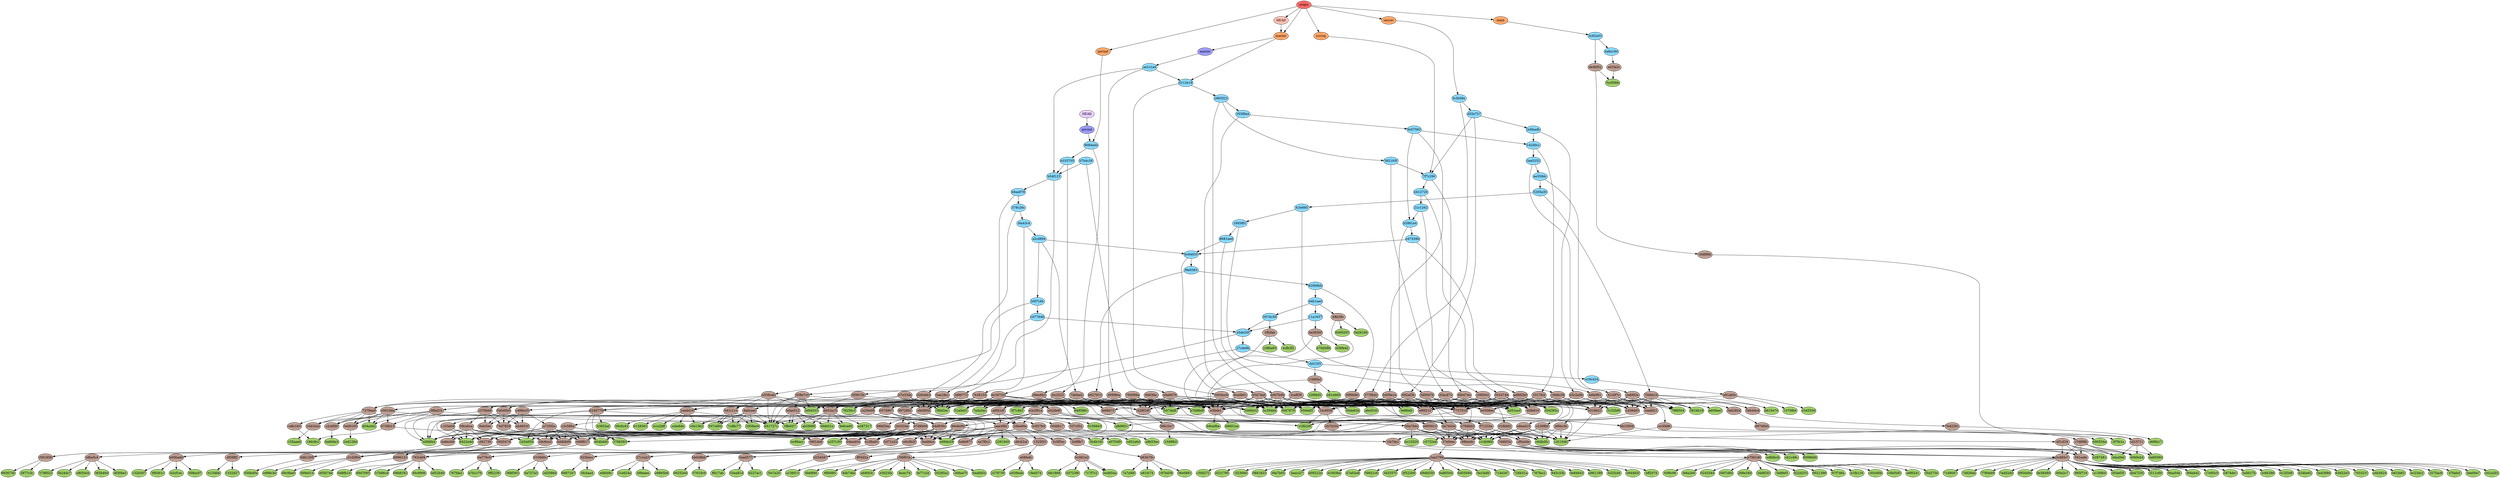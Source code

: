 digraph auto {
	graph [bgcolor=transparent]
	node [fixedsize=true style=filled width=0.95]
	"008ac07a6a75f8c0f0aa4a9fabd7e72d97a3e7e7" [label="008ac07" fillcolor="#9ccc66"]
	"00de62bb61f05eb44e7a05b993fe3b0595902a6c" [label="00de62b" fillcolor="#9ccc66"]
	"0243344b7e87b4ad67b91d13083bafef21e64f81" [label=0243344 fillcolor="#9ccc66"]
	"050b40a2a8a7ee43a42c05ddf080ebf53bbc50e1" [label="050b40a" fillcolor="#9ccc66"]
	"05285a20fddd795e30509d8a949faa5dcef0c0ab" [label="05285a2" fillcolor="#9ccc66"]
	"08b8192e1e8fcc561ade2d692bd6855200c646bd" [label="08b8192" fillcolor="#9ccc66"]
	"09c0c4364d726b2dbcfaae15c1201d6f0701e7a0" [label="09c0c43" fillcolor="#9ccc66"]
	"0a2616bf061854c16b6974c0d91ec0698a1186d7" [label="0a2616b" fillcolor="#9ccc66"]
	"0fc4aa40ed4b344edff0d0c2e1e84fbcd38cee97" [label="0fc4aa4" fillcolor="#9ccc66"]
	"0ff223911d79bd682e3a9dbc9acc163e3880d697" [label="0ff2239" fillcolor="#9ccc66"]
	"132b5075f39dddb79585d5234a7d2be1c79339f6" [label="132b507" fillcolor="#9ccc66"]
	"1332d278a43a45336c0a51df248e9bac0239a96a" [label="1332d27" fillcolor="#9ccc66"]
	"155aae62529df819680395c785e74f468a71244e" [label="155aae6" fillcolor="#9ccc66"]
	"1570f6d7a678e8720fe49a770190a58b70e51009" [label="1570f6d" fillcolor="#9ccc66"]
	"17e93c52f75d9c5a387fcadef1c7d9ac80d4dafe" [label="17e93c5" fillcolor="#9ccc66"]
	"197bd39d90a4d762b7d4859dca6a53dbbf573826" [label="197bd39" fillcolor="#9ccc66"]
	"19dc9c2b5df7ec733ce210da635a01fc4160cd01" [label="19dc9c2" fillcolor="#9ccc66"]
	"1b5a0503e279f0e7f9074eb7bda79f5f8838de46" [label="1b5a050" fillcolor="#9ccc66"]
	"1d1164b5648ab468c76e180b34ab7d4b5c8b0bc6" [label="1d1164b" fillcolor="#9ccc66"]
	"1f2368dceb09871b9767789305d18ee3fd04d49d" [label="1f2368d" fillcolor="#9ccc66"]
	"1fed574c468d4b486b01ea81e93e237209a5a260" [label="1fed574" fillcolor="#9ccc66"]
	"2007d8429d3cc269c75833248d0ede8f453817af" [label="2007d84" fillcolor="#9ccc66"]
	"2058ec0387ea96c0b9d703d5dc6208ed6fa1ab01" [label="2058ec0" fillcolor="#9ccc66"]
	"21e624a876e57e34d41947014e2a19d4d0d4dbcb" [label="21e624a" fillcolor="#9ccc66"]
	"22610d50799a41b03b9f9e0b624a823d4d64d242" [label="22610d5" fillcolor="#9ccc66"]
	"22797300c6e5e6e8385c879cf04f2f7883197f87" [label=2279730 fillcolor="#9ccc66"]
	"22f68d5ede18799fa14ec400b011473c780b4873" [label="22f68d5" fillcolor="#9ccc66"]
	"2349fb5e1288b3a27cf965162547f331dc0b0195" [label="2349fb5" fillcolor="#9ccc66"]
	"2386a93a53f264a7f289da95dad71976d380e8ba" [label="2386a93" fillcolor="#9ccc66"]
	"268a47fdcd79961c61ebd0da8399d89ed56f5038" [label="268a47f" fillcolor="#9ccc66"]
	"268e3497a7487677eba9768b8cb7f856b97d19eb" [label="268e349" fillcolor="#9ccc66"]
	"2874de12f11bb84106edb5b0f6bfcfbd1fa74cfd" [label="2874de1" fillcolor="#9ccc66"]
	"2977c3ca123616fe59ec73e6c9419aa046bc90bd" [label="2977c3c" fillcolor="#9ccc66"]
	"2d3586da554a350ad6376c0387063551975ee3cd" [label="2d3586d" fillcolor="#9ccc66"]
	"2ed128d88148c797f8f3a44b5dd7d71d6c066098" [label="2ed128d" fillcolor="#9ccc66"]
	"2f7fe1af561871a9ee99c33b369a48d8fa8a7457" [label="2f7fe1a" fillcolor="#9ccc66"]
	"3275ac89037798ca4cd9d055224ff33177f1b0f4" [label="3275ac8" fillcolor="#9ccc66"]
	"34d82f318ee25dc9dfacad9dd18935978257c054" [label="34d82f3" fillcolor="#9ccc66"]
	"3568432d942b3c10d748f2ba0484076bb1c15e80" [label=3568432 fillcolor="#9ccc66"]
	"365b40db00adbae58056bbb5476f9d88169d2843" [label="365b40d" fillcolor="#9ccc66"]
	"36e0881ed97ad6154dd9f29585c434c8e569e9fd" [label="36e0881" fillcolor="#9ccc66"]
	"376b583b5b9df94cf58948fe3a915421bebb77b1" [label="376b583" fillcolor="#9ccc66"]
	"37fa6cf5f013cff3a8bfd79b67c427faad4563b2" [label="37fa6cf" fillcolor="#9ccc66"]
	"381bb19f8f0d309ef6c7e29c2db7b667aa9ec51c" [label="381bb19" fillcolor="#9ccc66"]
	"3881823bad68b40cc42b7b6614ce41028546c5d3" [label=3881823 fillcolor="#9ccc66"]
	"388f3635e510cb8c095a053a9ccb5e4f647ae876" [label="388f363" fillcolor="#9ccc66"]
	"39a7b05873bfb71dd12b652fbb586356fbeb741b" [label="39a7b05" fillcolor="#9ccc66"]
	"39bf2ec929c32b7ef715a457d85a0f6af57b335f" [label="39bf2ec" fillcolor="#9ccc66"]
	"3a5017bb5e3e8d82eef63e1af8303347fec85a79" [label="3a5017b" fillcolor="#9ccc66"]
	"3aecc27c0fdcaa072558ac346084e06c01a5e494" [label="3aecc27" fillcolor="#9ccc66"]
	"3c662868542c0ecef320a916ec0c764d01528ccf" [label="3c66286" fillcolor="#9ccc66"]
	"3ee00e7c406531aa1c2714a72621cab090187a9e" [label="3ee00e7" fillcolor="#9ccc66"]
	"3f7c463a4e6d2744f9a4c553a7e7de813a9a0fa6" [label="3f7c463" fillcolor="#9ccc66"]
	"404365c0a386f4d62665372279e737bef9310fd4" [label="404365c" fillcolor="#9ccc66"]
	"4069cb404a41d1871c1b23500f43d584e1131307" [label="4069cb4" fillcolor="#9ccc66"]
	"409222eb08d6e4caf072ef0393256eb6b6f82720" [label="409222e" fillcolor="#9ccc66"]
	"40c99068544958bc4ae640864ce491d407b28b8d" [label="40c9906" fillcolor="#9ccc66"]
	"41003beeb662c66364507d0de2756f534266cded" [label="41003be" fillcolor="#9ccc66"]
	"412f348202c18f40fd034a2742a8bef067fc72b1" [label="412f348" fillcolor="#9ccc66"]
	"424be626c21378b94b4033baf52a519cdfc57fc7" [label="424be62" fillcolor="#9ccc66"]
	"43652af0a375530f77e07b9747a43faf0396d2b9" [label="43652af" fillcolor="#9ccc66"]
	"441a202e2e8e94c3e0af8e33a7db78a9270c0442" [label="441a202" fillcolor="#9ccc66"]
	"464bdd67d3dc26585fd79cab2ed0092fc60d6475" [label="464bdd6" fillcolor="#9ccc66"]
	"47a02a84e191eac63780a3310ebd0afbc5ed1f4a" [label="47a02a8" fillcolor="#9ccc66"]
	"49c9ba097faed49ec91bb6c0e97ab3574e21ae9e" [label="49c9ba0" fillcolor="#9ccc66"]
	"4aa8d543c60c4256a9a273b2b1a662c7c54ee739" [label="4aa8d54" fillcolor="#9ccc66"]
	"4d52b407220ae4cd8363e4c901e7be873d98cc2d" [label="4d52b40" fillcolor="#9ccc66"]
	"4dad9af04bfb32e4b6b57268d4c65d0a0ca10cc2" [label="4dad9af" fillcolor="#9ccc66"]
	"4f30be317025d1ed8e2415e0a1defc1a6b20ad2b" [label="4f30be3" fillcolor="#9ccc66"]
	"507c684c4944b0575fb130246e109eed42266a18" [label="507c684" fillcolor="#9ccc66"]
	"5152bf6d7738de99884d26b181dcbf330f561e53" [label="5152bf6" fillcolor="#9ccc66"]
	"51a0a01cb2250d367df59ba1aff9cba2da6f35fa" [label="51a0a01" fillcolor="#9ccc66"]
	"53ea8147c5fe030889227739091027f029a55181" [label="53ea814" fillcolor="#9ccc66"]
	"569e014dad1cb3495027fb2f5edd17a0f22b4d94" [label="569e014" fillcolor="#9ccc66"]
	"57610c99813f3fd9c85ff85347080447b51fe24b" [label="57610c9" fillcolor="#9ccc66"]
	"579f022d38e2555d5daf3596726720259dcc11f6" [label="579f022" fillcolor="#9ccc66"]
	"59921c65c889df734990720e050c141373fe02c8" [label="59921c6" fillcolor="#9ccc66"]
	"5a4399d3b86a1eea338358825937182c2e0eb69e" [label="5a4399d" fillcolor="#9ccc66"]
	"5b24dc7c0a9b8f703ea8b052edb8d29200ba4e23" [label="5b24dc7" fillcolor="#9ccc66"]
	"5b4b16f9fac9fc9045909150a53ce66ce7cbf799" [label="5b4b16f" fillcolor="#9ccc66"]
	"5cc93bb81d67c19befb3bb608cdf16a9476097ad" [label="5cc93bb" fillcolor="#9ccc66"]
	"5d2557fae0448ce4804ba00923295cb32982d0cc" [label="5d2557f" fillcolor="#9ccc66"]
	"5e8fef36bee403fa3bcf195c41b0000a799bec0a" [label="5e8fef3" fillcolor="#9ccc66"]
	"5f522b9d8da35387a7f8f56d4277fed02164c0e2" [label="5f522b9" fillcolor="#9ccc66"]
	"5f9361cb6cb8370fc327b88c9596e2f182914d14" [label="5f9361c" fillcolor="#9ccc66"]
	"5ffe6272e4413ab2886649ca469d7d1e0be92189" [label="5ffe627" fillcolor="#9ccc66"]
	"61283613334be3d0f493f46d59812f10d303fc4c" [label=6128361 fillcolor="#9ccc66"]
	"6227ac100d7cd19e7420a1de20bbee3a1cfc02f1" [label="6227ac1" fillcolor="#9ccc66"]
	"63723f6c6f6716fac367f30a232b553d31de35f5" [label="63723f6" fillcolor="#9ccc66"]
	"63d22e535236f771a862bfb1cf7d11a8726e13e1" [label="63d22e5" fillcolor="#9ccc66"]
	"68601ee4660e3f9d27224cf606462dd5e20ddcff" [label="68601ee" fillcolor="#9ccc66"]
	"690554edf8422f81824a61b9305081fad36ed2c5" [label="690554e" fillcolor="#9ccc66"]
	"69db530f10c5635698ee03ec14ad0380e62985de" [label="69db530" fillcolor="#9ccc66"]
	"6a727a3996b594d01a3af2e2ff563e73a735eac4" [label="6a727a3" fillcolor="#9ccc66"]
	"6a80504319404334eb79c8df70aff4bbb42e78b6" [label="6a80504" fillcolor="#9ccc66"]
	"6a9d4e37495af556453568df54897edda60feb8f" [label="6a9d4e3" fillcolor="#9ccc66"]
	"6b6ff465d111552658cb3a89edf686eaf2672343" [label="6b6ff46" fillcolor="#9ccc66"]
	"6bfe51e458f2f4ad35efa413fd4773dd17a19f64" [label="6bfe51e" fillcolor="#9ccc66"]
	"6d55094547ce2a2ca8c18ba38b638e390c5648bb" [label="6d55094" fillcolor="#9ccc66"]
	"6d8fb14688c22d974cf8b1e230314f9c19a5cc21" [label="6d8fb14" fillcolor="#9ccc66"]
	"6e1fa803beb842a019f84039ff897b3bb36d91ba" [label="6e1fa80" fillcolor="#9ccc66"]
	"6fd7879a1dfdfb96f0f4685d505b8b484166586a" [label="6fd7879" fillcolor="#9ccc66"]
	"6ff4885a126c63bb558ac2cd384f3ccb56c1eaf7" [label="6ff4885" fillcolor="#9ccc66"]
	"703321f9cffc9b82f20c732ff2384d5a9f1762ac" [label="703321f" fillcolor="#9ccc66"]
	"714e347d168811448cde36176b6f91c60c801911" [label="714e347" fillcolor="#9ccc66"]
	"717f7c255fa38baef4d0753bb61b135c202b4f9e" [label="717f7c2" fillcolor="#9ccc66"]
	"71d8c7769ba5a70bcedbb07ba7c427863acb7baa" [label="71d8c77" fillcolor="#9ccc66"]
	"71d9047df4917cdb95ce3c04b9e56998ec7b8350" [label="71d9047" fillcolor="#9ccc66"]
	"726b31a1b43f4d01548623a085130e9672613ed7" [label="726b31a" fillcolor="#9ccc66"]
	"74928abc4bd66aea05dc3e74c9a080d87580f2b2" [label="74928ab" fillcolor="#9ccc66"]
	"767fda1f3475df6e39dedf613cc409ae8d3d5d43" [label="767fda1" fillcolor="#9ccc66"]
	"7780eb9357f855b079b471b931b4d51fb3c5187f" [label="7780eb9" fillcolor="#9ccc66"]
	"78256c365a6ced79a620367c7f9d295edfdd4c2c" [label="78256c3" fillcolor="#9ccc66"]
	"787fac2dec569f4127b7bc42892a8bee4a9cb95c" [label="787fac2" fillcolor="#9ccc66"]
	"7a4a5ac0528bec12aa7bdb3f47f34dc4a91470ac" [label="7a4a5ac" fillcolor="#9ccc66"]
	"7a7cf486abde7aac7abbfabec5f81f0266e40c74" [label="7a7cf48" fillcolor="#9ccc66"]
	"7ad42dd819cb27906b6f774869c7ccb44b7840ea" [label="7ad42dd" fillcolor="#9ccc66"]
	"7f88504687844d86db8827bcc5dd1c4502c6e8c8" [label="7f88504" fillcolor="#9ccc66"]
	"80986d07b45a40a16ae825da8f24be3a0a954e4a" [label="80986d0" fillcolor="#9ccc66"]
	"822d2532e9fe8bf750ee3b350c409174b01e3a2d" [label="822d253" fillcolor="#9ccc66"]
	"8422eddc58f2c26bc074e7727142b5bc3224beb6" [label="8422edd" fillcolor="#9ccc66"]
	"845c33b3a211082bb78fd6febd4e401b25e6ed79" [label="845c33b" fillcolor="#9ccc66"]
	"856ebf18ac0cb1f4a0df0e186c90bb925011f5ea" [label="856ebf1" fillcolor="#9ccc66"]
	"8947095ceac84769ebffd81080d6d7a12da7281a" [label=8947095 fillcolor="#9ccc66"]
	"895440e44a0acae0a8b1bf6e1c423e7c33aee7aa" [label="895440e" fillcolor="#9ccc66"]
	"8e364800bc514c48e1b3b212bc5e7d2f15d1c57e" [label="8e36480" fillcolor="#9ccc66"]
	"8f4e2c7a18f8faeccbf1d6ad81ecd143c1787492" [label="8f4e2c7" fillcolor="#9ccc66"]
	"900020306c056d42a08dff37ab0e14290c425ee7" [label=9000203 fillcolor="#9ccc66"]
	"90213964b3738aac18953a63299442dbe2353d4f" [label=9021396 fillcolor="#9ccc66"]
	"90252eb31c20f61270d5cf48bb980edbc965252e" [label="90252eb" fillcolor="#9ccc66"]
	"915984340e0d7fcc2ab6c001d314260f7c89ba4d" [label=9159843 fillcolor="#9ccc66"]
	"9495881dfd91af458ca9cf3c96cfbd5670c94235" [label=9495881 fillcolor="#9ccc66"]
	"97f746a2efcfea68fa9f717b6a4386312a907ff8" [label="97f746a" fillcolor="#9ccc66"]
	"985f719d04c35f0b4cf2d76574321cdf9425d58b" [label="985f719" fillcolor="#9ccc66"]
	"98871b7e5558a22eeb0d7ecdf8638f91dc0506b2" [label="98871b7" fillcolor="#9ccc66"]
	"993673bab498cb3419d2dd2da81560da01bef4e3" [label="993673b" fillcolor="#9ccc66"]
	"9db74fa30de623af7784d1b062a91063a2f998e8" [label="9db74fa" fillcolor="#9ccc66"]
	"9e6ced0f2bf89a70308ba3e54fd3c8505045bdc8" [label="9e6ced0" fillcolor="#9ccc66"]
	"9e8464324e7acaea2bcdaf0f232ab0892269ae0d" [label="9e84643" fillcolor="#9ccc66"]
	a051acda8f98a8f7998e927e32797257cc2e31b1 [label=a051acd fillcolor="#9ccc66"]
	a0754f98f08f631cf1027a22aa720bc0fd81c9fe [label=a0754f9 fillcolor="#9ccc66"]
	a0fd6b4ba54b485c601fdccebafbc9aed674120a [label=a0fd6b4 fillcolor="#9ccc66"]
	a130fb48e8476cc599e003660172452d8294cebf [label=a130fb4 fillcolor="#9ccc66"]
	a136f1368206c7dcc09433498ea1fe8d56fc62e9 [label=a136f13 fillcolor="#9ccc66"]
	a257c30a036828d13fd6cb1c9bc8015b0f93bd06 [label=a257c30 fillcolor="#9ccc66"]
	a287317d2040250c35e3b4b37a3cb665bd1fb9f3 [label=a287317 fillcolor="#9ccc66"]
	a4b5624b89505f659de3c1d165e74dcbd8030479 [label=a4b5624 fillcolor="#9ccc66"]
	a609ae28668ff90a5ccd82432ab685842632ab60 [label=a609ae2 fillcolor="#9ccc66"]
	a7b88d8f3a9a91a02fc6a1bc624f45319ecb70d7 [label=a7b88d8 fillcolor="#9ccc66"]
	a9611994440765e2075f1b3332919ebc41d6a556 [label=a961199 fillcolor="#9ccc66"]
	a9b53ee89341bb558d5059de06a4c30337ccd566 [label=a9b53ee fillcolor="#9ccc66"]
	ab2906f0db23aaa213bfcc2138d472a5c51b2908 [label=ab2906f fillcolor="#9ccc66"]
	ab8f43cf9f3980720f7c371e1b04b5d842b57f95 [label=ab8f43c fillcolor="#9ccc66"]
	afb96510a5c13fcf1aac07bd43c7645f63774a85 [label=afb9651 fillcolor="#9ccc66"]
	afe4530c177827654a42de8ffb3716d5fa275c05 [label=afe4530 fillcolor="#9ccc66"]
	b1e2bffd10de6648a2237ae0724537f17604a916 [label=b1e2bff fillcolor="#9ccc66"]
	b1fb116be5d51c2acaf580348f7805016ff4947b [label=b1fb116 fillcolor="#9ccc66"]
	b287481127c7fe06e08f465b0c78e9f89921aeed [label=b287481 fillcolor="#9ccc66"]
	b2cf1ec97264df3f2b725322215323896c55030d [label=b2cf1ec fillcolor="#9ccc66"]
	b3025fa657ac769f73b56eba57a3349a2d3963ef [label=b3025fa fillcolor="#9ccc66"]
	b325cbf1890ba26026c23804418d0ee64e998847 [label=b325cbf fillcolor="#9ccc66"]
	b51727cefa49cf812d837e0c70df6450f7722d20 [label=b51727c fillcolor="#9ccc66"]
	b57dafbbba062ff79f2a947fa74582d6150eb20d [label=b57dafb fillcolor="#9ccc66"]
	b615e740dab618e9f815e0b6639bfae47c7dba54 [label=b615e74 fillcolor="#9ccc66"]
	b61fa6344073566f2044e74d7618262a399be3ca [label=b61fa63 fillcolor="#9ccc66"]
	b70d58b4952cd2184168c8a4401af74a9386adc4 [label=b70d58b fillcolor="#9ccc66"]
	b7b1c79f01f7381ae83c540816d6a1299fb58a5d [label=b7b1c79 fillcolor="#9ccc66"]
	b7b86cdda4c95fa66beccd3933233d1a4e84d8cb [label=b7b86cd fillcolor="#9ccc66"]
	b94482fa09e4ca45febb0afdd73132c70de67a4e [label=b94482f fillcolor="#9ccc66"]
	b9ca9be8f262a36dd17500f3efb67c1488b23a6c [label=b9ca9be fillcolor="#9ccc66"]
	bc12020e872b4112d424c056c14f3595b501b0fe [label=bc12020 fillcolor="#9ccc66"]
	bc234c3ed85c58af53ce702ec06e090393687279 [label=bc234c3 fillcolor="#9ccc66"]
	bc594bb6dbb7eb1e806722984077c07b10062bda [label=bc594bb fillcolor="#9ccc66"]
	bc86acc3d7b03c4b2cf5a87bf23bdacccc6441ba [label=bc86acc fillcolor="#9ccc66"]
	be4654a7aaf1ff06c56c613de007f0d7c04e8f55 [label=be4654a fillcolor="#9ccc66"]
	bf0453361e497d630c5a9f82c6fef9dc9bd116d1 [label=bf04533 fillcolor="#9ccc66"]
	bf9eaee0b684c07e0ee9275c6c640ab2a9c27ba3 [label=bf9eaee fillcolor="#9ccc66"]
	bff207d0b1f73365a7db8fc81cc0273de8c4619c [label=bff207d fillcolor="#9ccc66"]
	c05c66bacaaeeef7a8f712653ab0520a99c76cd5 [label=c05c66b fillcolor="#9ccc66"]
	c0e13b29beae55125ace47480b2ec66db0779e16 [label=c0e13b2 fillcolor="#9ccc66"]
	c14b9685b4a883ae6fff02118e5f400f6db3b095 [label=c14b968 fillcolor="#9ccc66"]
	c18b2df285a5da0e4240e6394e7cdba758bc9897 [label=c18b2df fillcolor="#9ccc66"]
	c3b05d588829720b60c2c3ca64d3703ffa5815b9 [label=c3b05d5 fillcolor="#9ccc66"]
	c5732e8d1dfb70394bdd99fc3423e6e24226e2a2 [label=c5732e8 fillcolor="#9ccc66"]
	c5fd2726f3995ab56e6f3efc1738c4bb5ac16315 [label=c5fd272 fillcolor="#9ccc66"]
	c6dbd5c49319f2c8726a0453e26d8d7dd0c6c379 [label=c6dbd5c fillcolor="#9ccc66"]
	cb1c48c323d525dad2e190f0f21402c561af61f7 [label=cb1c48c fillcolor="#9ccc66"]
	ccbe6deaa11eec24d69a919004621973c8517c38 [label=ccbe6de fillcolor="#9ccc66"]
	cd51a6da7e3442b58610cd9fc716e1b9f432bb68 [label=cd51a6d fillcolor="#9ccc66"]
	d04a442fb18bd263be18b9328d8bc274d034500e [label=d04a442 fillcolor="#9ccc66"]
	d23179587dd59bf110fa4aec3468d4997bd23596 [label=d231795 fillcolor="#9ccc66"]
	d39fe42b38dbdc67addfb50f940786f01bd13858 [label=d39fe42 fillcolor="#9ccc66"]
	d54ef356611ca754c8c8566bfee7b4f7ac758fdf [label=d54ef35 fillcolor="#9ccc66"]
	d68fa17a22f849f871b45ee6d190c666610ed3da [label=d68fa17 fillcolor="#9ccc66"]
	d93b74e357c11fb41527426558daa9ff6299bf99 [label=d93b74e fillcolor="#9ccc66"]
	da85060805b1e8cd91443e24d96031e3afb7f56b [label=da85060 fillcolor="#9ccc66"]
	db47230e38247a6f4b54ea9e4b0ed4cc24d190a8 [label=db47230 fillcolor="#9ccc66"]
	e039eab03ae46c49cc7ee6d9113dd86967cf80e1 [label=e039eab fillcolor="#9ccc66"]
	e54553077ba0c958d4fe15682698afcee40e843c [label=e545530 fillcolor="#9ccc66"]
	e61fc747cfd8fa0f73962a3483814f6dc902763e [label=e61fc74 fillcolor="#9ccc66"]
	e69de29bb2d1d6434b8b29ae775ad8c2e48c5391 [label=e69de29 fillcolor="#9ccc66"]
	e6f02412793ee9d0cec33c716573bd2b226584bf [label=e6f0241 fillcolor="#9ccc66"]
	e8054cbbcdd0256f7cef681e99c93400ec440ba3 [label=e8054cb fillcolor="#9ccc66"]
	e81e66067123dcea92eeacc7aa010990fb5e4d11 [label=e81e660 fillcolor="#9ccc66"]
	e9865b687bfdbccdd1a4d8f0fc1019d16a249846 [label=e9865b6 fillcolor="#9ccc66"]
	e998c3eab06a2dee06a444ad3a95d6448568f858 [label=e998c3e fillcolor="#9ccc66"]
	ecfb3f25b650f4ea1a23c6fabace311e93045bd1 [label=ecfb3f2 fillcolor="#9ccc66"]
	ed8dbcbfc375c6712946926b89d220ddb76f3f10 [label=ed8dbcb fillcolor="#9ccc66"]
	efd6d9c25c8a8efb658bf0fd65e42c253693db18 [label=efd6d9c fillcolor="#9ccc66"]
	f211c60305500bc644c32c8c53f3434f4dc70d79 [label=f211c60 fillcolor="#9ccc66"]
	f3e7a207d9d123f35955becacb1d61afcf7bb359 [label=f3e7a20 fillcolor="#9ccc66"]
	f5d27347d1aa6e9d9303243305710da06d328799 [label=f5d2734 fillcolor="#9ccc66"]
	f6ac04ed337c2547aec6914f9bb5e149a6278750 [label=f6ac04e fillcolor="#9ccc66"]
	f84ebd2042c2e56da3f2819477921d975a81f2bd [label=f84ebd2 fillcolor="#9ccc66"]
	facec7d645beb5dbc8e0cf380629ff30441cd8e9 [label=facec7d fillcolor="#9ccc66"]
	fc134bb39813404645e45cab1ecbd588ede6e079 [label=fc134bb fillcolor="#9ccc66"]
	fc99c967a1bc190941c823fb51f70109c71e6718 [label=fc99c96 fillcolor="#9ccc66"]
	fdb1868e58d686db2c15d56436ad40b9fcfa3190 [label=fdb1868 fillcolor="#9ccc66"]
	fe6a2b00e54e9edba72a9ba59f83c9b33fdc53af [label=fe6a2b0 fillcolor="#9ccc66"]
	fe77c2dfce41cc2cfadf1c45a4cb6d0a4b6af608 [label=fe77c2d fillcolor="#9ccc66"]
	fe8fddb363264963f48538a5446421d7a456b13d [label=fe8fddb fillcolor="#9ccc66"]
	ff417aba7ccb1e59e20b19ad8b3f1ae96eb8c6b3 [label=ff417ab fillcolor="#9ccc66"]
	"004fb1767e691da16d70d821fa1239e8277944df" [label="004fb17" fillcolor="#bc9b8f"]
	"004fb1767e691da16d70d821fa1239e8277944df" -> cd51a6da7e3442b58610cd9fc716e1b9f432bb68
	"0109d0c613a1669da65e68a0a369b8ab539929b0" [label="0109d0c" fillcolor="#bc9b8f"]
	"0109d0c613a1669da65e68a0a369b8ab539929b0" -> "6a727a3996b594d01a3af2e2ff563e73a735eac4"
	"0109d0c613a1669da65e68a0a369b8ab539929b0" -> "2d3586da554a350ad6376c0387063551975ee3cd"
	"0109d0c613a1669da65e68a0a369b8ab539929b0" -> "388f3635e510cb8c095a053a9ccb5e4f647ae876"
	"018bbf2efd716cb1a4ee16388c4ec27a90c00b61" [label="018bbf2" fillcolor="#bc9b8f"]
	"018bbf2efd716cb1a4ee16388c4ec27a90c00b61" -> cf0a4de780aa2b2ce4543661536e57b1ab756eb0
	"018bbf2efd716cb1a4ee16388c4ec27a90c00b61" -> "88beefc1119de8417538f3d18ddf244b783651e9"
	"018bbf2efd716cb1a4ee16388c4ec27a90c00b61" -> "37e0eec8a234a52cf47f23df338eb1793df806b8"
	"018bbf2efd716cb1a4ee16388c4ec27a90c00b61" -> c6dbd5c49319f2c8726a0453e26d8d7dd0c6c379
	"018bbf2efd716cb1a4ee16388c4ec27a90c00b61" -> "1d1164b5648ab468c76e180b34ab7d4b5c8b0bc6"
	"018bbf2efd716cb1a4ee16388c4ec27a90c00b61" -> c14b9685b4a883ae6fff02118e5f400f6db3b095
	"040d0b531ae601a9c4f1cb7224951e425a767ea7" [label="040d0b5" fillcolor="#bc9b8f"]
	"040d0b531ae601a9c4f1cb7224951e425a767ea7" -> "1103e0d0f3c63c7ab02a54e8d6b03de7aa8734be"
	"040d0b531ae601a9c4f1cb7224951e425a767ea7" -> fbdc5ec7d8de0c5c41a4a11cfd87979b96c17eca
	"040d0b531ae601a9c4f1cb7224951e425a767ea7" -> "74d7829fcd52cadb325198d5e171ea56acc5f31f"
	"040d0b531ae601a9c4f1cb7224951e425a767ea7" -> ab4653fcd643151d3808ca7291da59a21f779697
	"040d0b531ae601a9c4f1cb7224951e425a767ea7" -> e69de29bb2d1d6434b8b29ae775ad8c2e48c5391
	"040d0b531ae601a9c4f1cb7224951e425a767ea7" -> a0fd6b4ba54b485c601fdccebafbc9aed674120a
	"0454cc046c057eebbd6273e103846c2a0bdb6d07" [label="0454cc0" fillcolor="#bc9b8f"]
	"0454cc046c057eebbd6273e103846c2a0bdb6d07" -> e9056151197792ab5013f5134da20e72b2e9d2f7
	"0454cc046c057eebbd6273e103846c2a0bdb6d07" -> a7b88d8f3a9a91a02fc6a1bc624f45319ecb70d7
	"0454cc046c057eebbd6273e103846c2a0bdb6d07" -> "6fd7879a1dfdfb96f0f4685d505b8b484166586a"
	"0454cc046c057eebbd6273e103846c2a0bdb6d07" -> bc594bb6dbb7eb1e806722984077c07b10062bda
	"0454cc046c057eebbd6273e103846c2a0bdb6d07" -> b57dafbbba062ff79f2a947fa74582d6150eb20d
	"0454cc046c057eebbd6273e103846c2a0bdb6d07" -> e3fefe1de9562951359345a6d83a3767df36d18a
	"0454cc046c057eebbd6273e103846c2a0bdb6d07" -> "7a4a5ac0528bec12aa7bdb3f47f34dc4a91470ac"
	"0454cc046c057eebbd6273e103846c2a0bdb6d07" -> "51a0a01cb2250d367df59ba1aff9cba2da6f35fa"
	"0454cc046c057eebbd6273e103846c2a0bdb6d07" -> "24c6f387ed08934dd6131e494acd6ddc67d470f3"
	"0454cc046c057eebbd6273e103846c2a0bdb6d07" -> ef0f213bf84dd5b3d2502276959cd049c77b6ff3
	"0454cc046c057eebbd6273e103846c2a0bdb6d07" -> "7737016481fd9dbdf0ec0d9145d56358fd71feb2"
	"04ea404fba2e47fd4ad30aebcb250b2c6a3ed9eb" [label="04ea404" fillcolor="#bc9b8f"]
	"04ea404fba2e47fd4ad30aebcb250b2c6a3ed9eb" -> "763cbf4f71bf7147b85898b67d03c29807cc88a3"
	"057490705be3248e6c21761fa4b9662d6c2373d8" [label=0574907 fillcolor="#bc9b8f"]
	"057490705be3248e6c21761fa4b9662d6c2373d8" -> "47d8b066741709eb18b178e6c8a4a224eea97437"
	"057490705be3248e6c21761fa4b9662d6c2373d8" -> b4d930cc04c0b43ac411d3074b1ddac9018cf459
	"057490705be3248e6c21761fa4b9662d6c2373d8" -> aae4f8264ea44eca3ff0b7b0deca7213de4b18fe
	"057490705be3248e6c21761fa4b9662d6c2373d8" -> "16be69a34f00617d78380f7c0e51393692f51eb8"
	"057490705be3248e6c21761fa4b9662d6c2373d8" -> a0fd6b4ba54b485c601fdccebafbc9aed674120a
	"06f1de8402b6b53ff86473ebceb761bb562f5926" [label="06f1de8" fillcolor="#bc9b8f"]
	"06f1de8402b6b53ff86473ebceb761bb562f5926" -> "8996123c4f4f715e187ca7d8d4eadb646cb0a8c0"
	"082af3b2a6b7868430b6ff374eae77bb8679b1eb" [label="082af3b" fillcolor="#bc9b8f"]
	"082af3b2a6b7868430b6ff374eae77bb8679b1eb" -> f7121be4b17591e3fdf7cf11f2b2b73d54f4fd99
	"082af3b2a6b7868430b6ff374eae77bb8679b1eb" -> "3568432d942b3c10d748f2ba0484076bb1c15e80"
	"082af3b2a6b7868430b6ff374eae77bb8679b1eb" -> "6fd7879a1dfdfb96f0f4685d505b8b484166586a"
	"082af3b2a6b7868430b6ff374eae77bb8679b1eb" -> bc594bb6dbb7eb1e806722984077c07b10062bda
	"082af3b2a6b7868430b6ff374eae77bb8679b1eb" -> fe8fddb363264963f48538a5446421d7a456b13d
	"082af3b2a6b7868430b6ff374eae77bb8679b1eb" -> e3fefe1de9562951359345a6d83a3767df36d18a
	"082af3b2a6b7868430b6ff374eae77bb8679b1eb" -> "856ebf18ac0cb1f4a0df0e186c90bb925011f5ea"
	"082af3b2a6b7868430b6ff374eae77bb8679b1eb" -> "24c6f387ed08934dd6131e494acd6ddc67d470f3"
	"082af3b2a6b7868430b6ff374eae77bb8679b1eb" -> ef0f213bf84dd5b3d2502276959cd049c77b6ff3
	"082af3b2a6b7868430b6ff374eae77bb8679b1eb" -> "7737016481fd9dbdf0ec0d9145d56358fd71feb2"
	"082af3b2a6b7868430b6ff374eae77bb8679b1eb" -> e0308ee3aecc98d700c437797f0258a3b1be98ee
	"08cebcaebd787a04f33558c2e6866f3526c5ece8" [label="08cebca" fillcolor="#bc9b8f"]
	"08cebcaebd787a04f33558c2e6866f3526c5ece8" -> "8ddb8d91adde1662d8c0e43473352df7be431fd4"
	"08cebcaebd787a04f33558c2e6866f3526c5ece8" -> "3dc6ecd42ad6df6ded7e2334dbd74305719bcb83"
	"08cebcaebd787a04f33558c2e6866f3526c5ece8" -> "446f6172ab12c6d0a7066f9becac149893438a03"
	"08cebcaebd787a04f33558c2e6866f3526c5ece8" -> "4a6ecb8cfb45cc902617bf7059475212c6a01d8b"
	"08cebcaebd787a04f33558c2e6866f3526c5ece8" -> b18ba918a1dafc47e302667d820ab0d5885bba2b
	"08cebcaebd787a04f33558c2e6866f3526c5ece8" -> "04ea404fba2e47fd4ad30aebcb250b2c6a3ed9eb"
	"08cebcaebd787a04f33558c2e6866f3526c5ece8" -> "06f1de8402b6b53ff86473ebceb761bb562f5926"
	"08cebcaebd787a04f33558c2e6866f3526c5ece8" -> cf417305c5def545158d785186835ef4d17714e7
	"08cebcaebd787a04f33558c2e6866f3526c5ece8" -> e69de29bb2d1d6434b8b29ae775ad8c2e48c5391
	"08cebcaebd787a04f33558c2e6866f3526c5ece8" -> "392047436aba696344d3ea4b03442be745d8b822"
	"08cebcaebd787a04f33558c2e6866f3526c5ece8" -> "8422eddc58f2c26bc074e7727142b5bc3224beb6"
	"08cebcaebd787a04f33558c2e6866f3526c5ece8" -> a0fd6b4ba54b485c601fdccebafbc9aed674120a
	"0aad577859bb4761d8f51579d06068c2f7364a98" [label="0aad577" fillcolor="#bc9b8f"]
	"0aad577859bb4761d8f51579d06068c2f7364a98" -> ff417aba7ccb1e59e20b19ad8b3f1ae96eb8c6b3
	"0aad577859bb4761d8f51579d06068c2f7364a98" -> "6227ac100d7cd19e7420a1de20bbee3a1cfc02f1"
	"0aad577859bb4761d8f51579d06068c2f7364a98" -> "53ea8147c5fe030889227739091027f029a55181"
	"0cd85c7ce7049cf8e6b5aae310390542a59f3986" [label="0cd85c7" fillcolor="#bc9b8f"]
	"0cd85c7ce7049cf8e6b5aae310390542a59f3986" -> "3c662868542c0ecef320a916ec0c764d01528ccf"
	"0cd85c7ce7049cf8e6b5aae310390542a59f3986" -> "7ad42dd819cb27906b6f774869c7ccb44b7840ea"
	"0cd85c7ce7049cf8e6b5aae310390542a59f3986" -> "3a5017bb5e3e8d82eef63e1af8303347fec85a79"
	"0cd85c7ce7049cf8e6b5aae310390542a59f3986" -> "895440e44a0acae0a8b1bf6e1c423e7c33aee7aa"
	"0cd85c7ce7049cf8e6b5aae310390542a59f3986" -> "8f4e2c7a18f8faeccbf1d6ad81ecd143c1787492"
	"0cd85c7ce7049cf8e6b5aae310390542a59f3986" -> "412f348202c18f40fd034a2742a8bef067fc72b1"
	"0cd85c7ce7049cf8e6b5aae310390542a59f3986" -> d54ef356611ca754c8c8566bfee7b4f7ac758fdf
	"0cd85c7ce7049cf8e6b5aae310390542a59f3986" -> f211c60305500bc644c32c8c53f3434f4dc70d79
	"0cd85c7ce7049cf8e6b5aae310390542a59f3986" -> "71d9047df4917cdb95ce3c04b9e56998ec7b8350"
	"0cd85c7ce7049cf8e6b5aae310390542a59f3986" -> "424be626c21378b94b4033baf52a519cdfc57fc7"
	"0cd85c7ce7049cf8e6b5aae310390542a59f3986" -> f6ac04ed337c2547aec6914f9bb5e149a6278750
	"0cd85c7ce7049cf8e6b5aae310390542a59f3986" -> "985f719d04c35f0b4cf2d76574321cdf9425d58b"
	"0cd85c7ce7049cf8e6b5aae310390542a59f3986" -> a130fb48e8476cc599e003660172452d8294cebf
	"0cd85c7ce7049cf8e6b5aae310390542a59f3986" -> "5a4399d3b86a1eea338358825937182c2e0eb69e"
	"0cd85c7ce7049cf8e6b5aae310390542a59f3986" -> "8e364800bc514c48e1b3b212bc5e7d2f15d1c57e"
	"0cd85c7ce7049cf8e6b5aae310390542a59f3986" -> "74928abc4bd66aea05dc3e74c9a080d87580f2b2"
	"0cd85c7ce7049cf8e6b5aae310390542a59f3986" -> "2874de12f11bb84106edb5b0f6bfcfbd1fa74cfd"
	"0cd85c7ce7049cf8e6b5aae310390542a59f3986" -> "7780eb9357f855b079b471b931b4d51fb3c5187f"
	"0cd85c7ce7049cf8e6b5aae310390542a59f3986" -> "17e93c52f75d9c5a387fcadef1c7d9ac80d4dafe"
	"0cd85c7ce7049cf8e6b5aae310390542a59f3986" -> f84ebd2042c2e56da3f2819477921d975a81f2bd
	"0cd85c7ce7049cf8e6b5aae310390542a59f3986" -> db47230e38247a6f4b54ea9e4b0ed4cc24d190a8
	"0db125885cac7632d7f456d030f2b220901d8725" [label="0db1258" fillcolor="#bc9b8f"]
	"0db125885cac7632d7f456d030f2b220901d8725" -> "050b40a2a8a7ee43a42c05ddf080ebf53bbc50e1"
	"0f8af1bd7f1de618f2ee587d51bdfaf25c49d332" [label="0f8af1b" fillcolor="#bc9b8f"]
	"0f8af1bd7f1de618f2ee587d51bdfaf25c49d332" -> "8738b1307e7b10348544c5b61941ffc0c7a52003"
	"0f8af1bd7f1de618f2ee587d51bdfaf25c49d332" -> "3e06105b8ed504bafd2a56a2d8fa3da73bcb392d"
	"0f8af1bd7f1de618f2ee587d51bdfaf25c49d332" -> "10d1b2e623b6fad9fe0349ebeafc59a28510d671"
	"0f8af1bd7f1de618f2ee587d51bdfaf25c49d332" -> c2cd5f0e2a4292438c8b49dc6886097ccd2ecd29
	"0f8af1bd7f1de618f2ee587d51bdfaf25c49d332" -> c18b2df285a5da0e4240e6394e7cdba758bc9897
	"0f8af1bd7f1de618f2ee587d51bdfaf25c49d332" -> d04a442fb18bd263be18b9328d8bc274d034500e
	"10d1b2e623b6fad9fe0349ebeafc59a28510d671" [label="10d1b2e" fillcolor="#bc9b8f"]
	"10d1b2e623b6fad9fe0349ebeafc59a28510d671" -> "155aae62529df819680395c785e74f468a71244e"
	"1103e0d0f3c63c7ab02a54e8d6b03de7aa8734be" [label="1103e0d" fillcolor="#bc9b8f"]
	"1103e0d0f3c63c7ab02a54e8d6b03de7aa8734be" -> cf417305c5def545158d785186835ef4d17714e7
	"1103e0d0f3c63c7ab02a54e8d6b03de7aa8734be" -> "392047436aba696344d3ea4b03442be745d8b822"
	"1103e0d0f3c63c7ab02a54e8d6b03de7aa8734be" -> "8422eddc58f2c26bc074e7727142b5bc3224beb6"
	"11b60a1ad4295fdeba43287642b1a2aae278cfca" [label="11b60a1" fillcolor="#bc9b8f"]
	"11b60a1ad4295fdeba43287642b1a2aae278cfca" -> "22f68d5ede18799fa14ec400b011473c780b4873"
	"11b60a1ad4295fdeba43287642b1a2aae278cfca" -> e81e66067123dcea92eeacc7aa010990fb5e4d11
	"11b60a1ad4295fdeba43287642b1a2aae278cfca" -> e3fefe1de9562951359345a6d83a3767df36d18a
	"1325f33352c16de7a4d529bca16dd72b74719732" [label="1325f33" fillcolor="#bc9b8f"]
	"1325f33352c16de7a4d529bca16dd72b74719732" -> f36f01bf60ae3239920f72ca4751ceb6129b6136
	"1325f33352c16de7a4d529bca16dd72b74719732" -> a686efce4a4755d0e969d09014d098a89ef9c9c3
	"16be69a34f00617d78380f7c0e51393692f51eb8" [label="16be69a" fillcolor="#bc9b8f"]
	"16be69a34f00617d78380f7c0e51393692f51eb8" -> "3ea94ce2b2ddf5f6a11047d88d337f2bd6ce1145"
	"16be69a34f00617d78380f7c0e51393692f51eb8" -> b18ba918a1dafc47e302667d820ab0d5885bba2b
	"16be69a34f00617d78380f7c0e51393692f51eb8" -> "04ea404fba2e47fd4ad30aebcb250b2c6a3ed9eb"
	"16be69a34f00617d78380f7c0e51393692f51eb8" -> "06f1de8402b6b53ff86473ebceb761bb562f5926"
	"16be69a34f00617d78380f7c0e51393692f51eb8" -> "5c5f5ec0a1db635afaa63ffbcc14ce63eb4bd68c"
	"16be69a34f00617d78380f7c0e51393692f51eb8" -> "2e9ffe78f87a5c4bb1ea324393eee96ea17f770c"
	"16be69a34f00617d78380f7c0e51393692f51eb8" -> "1325f33352c16de7a4d529bca16dd72b74719732"
	"16be69a34f00617d78380f7c0e51393692f51eb8" -> "376b583b5b9df94cf58948fe3a915421bebb77b1"
	"19ddc385c445e83d67435df3cd8fe1e4c6c7dc78" [label="19ddc38" fillcolor="#bc9b8f"]
	"19ddc385c445e83d67435df3cd8fe1e4c6c7dc78" -> e516b21da1332ca88965bf8832715990de202e98
	"19ddc385c445e83d67435df3cd8fe1e4c6c7dc78" -> "5152bf6d7738de99884d26b181dcbf330f561e53"
	"19ddc385c445e83d67435df3cd8fe1e4c6c7dc78" -> bc594bb6dbb7eb1e806722984077c07b10062bda
	"19ddc385c445e83d67435df3cd8fe1e4c6c7dc78" -> "7f88504687844d86db8827bcc5dd1c4502c6e8c8"
	"19ddc385c445e83d67435df3cd8fe1e4c6c7dc78" -> e3fefe1de9562951359345a6d83a3767df36d18a
	"19ddc385c445e83d67435df3cd8fe1e4c6c7dc78" -> ceadd21203f3c576cbf736b3b1c15924d7d8b624
	"19ddc385c445e83d67435df3cd8fe1e4c6c7dc78" -> "1d39dd3e6da0781579fccf446575bf4f3211fd89"
	"19ddc385c445e83d67435df3cd8fe1e4c6c7dc78" -> "7737016481fd9dbdf0ec0d9145d56358fd71feb2"
	"1d39dd3e6da0781579fccf446575bf4f3211fd89" [label="1d39dd3" fillcolor="#bc9b8f"]
	"1d39dd3e6da0781579fccf446575bf4f3211fd89" -> e69de29bb2d1d6434b8b29ae775ad8c2e48c5391
	"1ea4d1610dd9a6bf6c0a386e7975b82547f6aa21" [label="1ea4d16" fillcolor="#bc9b8f"]
	"1ea4d1610dd9a6bf6c0a386e7975b82547f6aa21" -> b1e2bffd10de6648a2237ae0724537f17604a916
	"1ea4d1610dd9a6bf6c0a386e7975b82547f6aa21" -> "09c0c4364d726b2dbcfaae15c1201d6f0701e7a0"
	"1ea4d1610dd9a6bf6c0a386e7975b82547f6aa21" -> ccbe6deaa11eec24d69a919004621973c8517c38
	"1ea4d1610dd9a6bf6c0a386e7975b82547f6aa21" -> b51727cefa49cf812d837e0c70df6450f7722d20
	"1ea4d1610dd9a6bf6c0a386e7975b82547f6aa21" -> "61283613334be3d0f493f46d59812f10d303fc4c"
	"1ea4d1610dd9a6bf6c0a386e7975b82547f6aa21" -> c0e13b29beae55125ace47480b2ec66db0779e16
	"1fe7de1cba4b7ef630d9d3f575d1481826defd28" [label="1fe7de1" fillcolor="#bc9b8f"]
	"1fe7de1cba4b7ef630d9d3f575d1481826defd28" -> "0cd85c7ce7049cf8e6b5aae310390542a59f3986"
	"1fe7de1cba4b7ef630d9d3f575d1481826defd28" -> "561eafe03d7a83fe2c530b7c67167ff583015224"
	"1ffcfab2d10b111e82ad22310c7cf4622147a1f1" [label="1ffcfab" fillcolor="#bc9b8f"]
	"1ffcfab2d10b111e82ad22310c7cf4622147a1f1" -> "2386a93a53f264a7f289da95dad71976d380e8ba"
	"1ffcfab2d10b111e82ad22310c7cf4622147a1f1" -> ecfb3f25b650f4ea1a23c6fabace311e93045bd1
	"1ffcfab2d10b111e82ad22310c7cf4622147a1f1" -> e3fefe1de9562951359345a6d83a3767df36d18a
	"24c6f387ed08934dd6131e494acd6ddc67d470f3" [label="24c6f38" fillcolor="#bc9b8f"]
	"24c6f387ed08934dd6131e494acd6ddc67d470f3" -> "2b7d1f4df4011dd1803e71ad8a3cd89249356c35"
	"24c6f387ed08934dd6131e494acd6ddc67d470f3" -> c18b2df285a5da0e4240e6394e7cdba758bc9897
	"278db03d523eb129c0ef52ed5bd82095a965ed6e" [label="278db03" fillcolor="#bc9b8f"]
	"278db03d523eb129c0ef52ed5bd82095a965ed6e" -> cf0a4de780aa2b2ce4543661536e57b1ab756eb0
	"278db03d523eb129c0ef52ed5bd82095a965ed6e" -> "88beefc1119de8417538f3d18ddf244b783651e9"
	"278db03d523eb129c0ef52ed5bd82095a965ed6e" -> "37e0eec8a234a52cf47f23df338eb1793df806b8"
	"278db03d523eb129c0ef52ed5bd82095a965ed6e" -> c5732e8d1dfb70394bdd99fc3423e6e24226e2a2
	"278db03d523eb129c0ef52ed5bd82095a965ed6e" -> "1d1164b5648ab468c76e180b34ab7d4b5c8b0bc6"
	"278db03d523eb129c0ef52ed5bd82095a965ed6e" -> c14b9685b4a883ae6fff02118e5f400f6db3b095
	"27c1a230f5e281c71a406493fd3b33cfed5038df" [label="27c1a23" fillcolor="#bc9b8f"]
	"27c1a230f5e281c71a406493fd3b33cfed5038df" -> bf9eaee0b684c07e0ee9275c6c640ab2a9c27ba3
	"27c1a230f5e281c71a406493fd3b33cfed5038df" -> e9865b687bfdbccdd1a4d8f0fc1019d16a249846
	"27c1a230f5e281c71a406493fd3b33cfed5038df" -> efd6d9c25c8a8efb658bf0fd65e42c253693db18
	"27c1a230f5e281c71a406493fd3b33cfed5038df" -> "21e624a876e57e34d41947014e2a19d4d0d4dbcb"
	"2a29e9864de1179b813584d98d1c8677b9ea1de4" [label="2a29e98" fillcolor="#bc9b8f"]
	"2a29e9864de1179b813584d98d1c8677b9ea1de4" -> c3c586e09372d947aa9ec8b5405184de8808f034
	"2a29e9864de1179b813584d98d1c8677b9ea1de4" -> b4d930cc04c0b43ac411d3074b1ddac9018cf459
	"2a29e9864de1179b813584d98d1c8677b9ea1de4" -> aae4f8264ea44eca3ff0b7b0deca7213de4b18fe
	"2a29e9864de1179b813584d98d1c8677b9ea1de4" -> "16be69a34f00617d78380f7c0e51393692f51eb8"
	"2a29e9864de1179b813584d98d1c8677b9ea1de4" -> a0fd6b4ba54b485c601fdccebafbc9aed674120a
	"2b2524e7e254f53adb3075dd4135df6846e6941d" [label="2b2524e" fillcolor="#bc9b8f"]
	"2b2524e7e254f53adb3075dd4135df6846e6941d" -> "8ddb8d91adde1662d8c0e43473352df7be431fd4"
	"2b2524e7e254f53adb3075dd4135df6846e6941d" -> "3dc6ecd42ad6df6ded7e2334dbd74305719bcb83"
	"2b2524e7e254f53adb3075dd4135df6846e6941d" -> "446f6172ab12c6d0a7066f9becac149893438a03"
	"2b2524e7e254f53adb3075dd4135df6846e6941d" -> "3ea94ce2b2ddf5f6a11047d88d337f2bd6ce1145"
	"2b2524e7e254f53adb3075dd4135df6846e6941d" -> b18ba918a1dafc47e302667d820ab0d5885bba2b
	"2b2524e7e254f53adb3075dd4135df6846e6941d" -> "04ea404fba2e47fd4ad30aebcb250b2c6a3ed9eb"
	"2b2524e7e254f53adb3075dd4135df6846e6941d" -> "06f1de8402b6b53ff86473ebceb761bb562f5926"
	"2b2524e7e254f53adb3075dd4135df6846e6941d" -> e69de29bb2d1d6434b8b29ae775ad8c2e48c5391
	"2b2524e7e254f53adb3075dd4135df6846e6941d" -> "8422eddc58f2c26bc074e7727142b5bc3224beb6"
	"2b2524e7e254f53adb3075dd4135df6846e6941d" -> a0fd6b4ba54b485c601fdccebafbc9aed674120a
	"2b7d1f4df4011dd1803e71ad8a3cd89249356c35" [label="2b7d1f4" fillcolor="#bc9b8f"]
	"2b7d1f4df4011dd1803e71ad8a3cd89249356c35" -> e69de29bb2d1d6434b8b29ae775ad8c2e48c5391
	"2ceff3830f6bd7b7fbc5267d6547317c11ec49bc" [label="2ceff38" fillcolor="#bc9b8f"]
	"2ceff3830f6bd7b7fbc5267d6547317c11ec49bc" -> e516b21da1332ca88965bf8832715990de202e98
	"2ceff3830f6bd7b7fbc5267d6547317c11ec49bc" -> "00de62bb61f05eb44e7a05b993fe3b0595902a6c"
	"2ceff3830f6bd7b7fbc5267d6547317c11ec49bc" -> bc594bb6dbb7eb1e806722984077c07b10062bda
	"2ceff3830f6bd7b7fbc5267d6547317c11ec49bc" -> "39bf2ec929c32b7ef715a457d85a0f6af57b335f"
	"2ceff3830f6bd7b7fbc5267d6547317c11ec49bc" -> e3fefe1de9562951359345a6d83a3767df36d18a
	"2ceff3830f6bd7b7fbc5267d6547317c11ec49bc" -> ceadd21203f3c576cbf736b3b1c15924d7d8b624
	"2ceff3830f6bd7b7fbc5267d6547317c11ec49bc" -> "1d39dd3e6da0781579fccf446575bf4f3211fd89"
	"2ceff3830f6bd7b7fbc5267d6547317c11ec49bc" -> "7737016481fd9dbdf0ec0d9145d56358fd71feb2"
	"2e9ffe78f87a5c4bb1ea324393eee96ea17f770c" [label="2e9ffe7" fillcolor="#bc9b8f"]
	"2e9ffe78f87a5c4bb1ea324393eee96ea17f770c" -> d63b70cc3d4e18037af7b98c12b699e32cb50825
	"2efd92ecad8887b279a923ffd3c13ffe100d68f8" [label="2efd92e" fillcolor="#bc9b8f"]
	"2efd92ecad8887b279a923ffd3c13ffe100d68f8" -> e516b21da1332ca88965bf8832715990de202e98
	"2efd92ecad8887b279a923ffd3c13ffe100d68f8" -> "381bb19f8f0d309ef6c7e29c2db7b667aa9ec51c"
	"2efd92ecad8887b279a923ffd3c13ffe100d68f8" -> "6fd7879a1dfdfb96f0f4685d505b8b484166586a"
	"2efd92ecad8887b279a923ffd3c13ffe100d68f8" -> bc594bb6dbb7eb1e806722984077c07b10062bda
	"2efd92ecad8887b279a923ffd3c13ffe100d68f8" -> "7f88504687844d86db8827bcc5dd1c4502c6e8c8"
	"2efd92ecad8887b279a923ffd3c13ffe100d68f8" -> e3fefe1de9562951359345a6d83a3767df36d18a
	"2efd92ecad8887b279a923ffd3c13ffe100d68f8" -> b615e740dab618e9f815e0b6639bfae47c7dba54
	"2efd92ecad8887b279a923ffd3c13ffe100d68f8" -> ceadd21203f3c576cbf736b3b1c15924d7d8b624
	"2efd92ecad8887b279a923ffd3c13ffe100d68f8" -> "1d39dd3e6da0781579fccf446575bf4f3211fd89"
	"2efd92ecad8887b279a923ffd3c13ffe100d68f8" -> "7737016481fd9dbdf0ec0d9145d56358fd71feb2"
	"2efd92ecad8887b279a923ffd3c13ffe100d68f8" -> "56b44cdab27b9e1f63627d734e4d485145f86e86"
	"3490476cc0ef8397091f7f83c0ae49c87c7af830" [label=3490476 fillcolor="#bc9b8f"]
	"3490476cc0ef8397091f7f83c0ae49c87c7af830" -> da7443e9340ba5015d367d7a3a3861f323ccc74e
	"3490476cc0ef8397091f7f83c0ae49c87c7af830" -> "404365c0a386f4d62665372279e737bef9310fd4"
	"3490476cc0ef8397091f7f83c0ae49c87c7af830" -> bc594bb6dbb7eb1e806722984077c07b10062bda
	"3490476cc0ef8397091f7f83c0ae49c87c7af830" -> a051acda8f98a8f7998e927e32797257cc2e31b1
	"3490476cc0ef8397091f7f83c0ae49c87c7af830" -> e3fefe1de9562951359345a6d83a3767df36d18a
	"3490476cc0ef8397091f7f83c0ae49c87c7af830" -> "40fe810f740d574ff36b5262cd00b79ec150b746"
	"3490476cc0ef8397091f7f83c0ae49c87c7af830" -> ef0f213bf84dd5b3d2502276959cd049c77b6ff3
	"3490476cc0ef8397091f7f83c0ae49c87c7af830" -> "7737016481fd9dbdf0ec0d9145d56358fd71feb2"
	"358e7c5d507fc624916207d97717f9e77a3efa41" [label="358e7c5" fillcolor="#bc9b8f"]
	"358e7c5d507fc624916207d97717f9e77a3efa41" -> b51727cefa49cf812d837e0c70df6450f7722d20
	"358e7c5d507fc624916207d97717f9e77a3efa41" -> bf0453361e497d630c5a9f82c6fef9dc9bd116d1
	"358e7c5d507fc624916207d97717f9e77a3efa41" -> e3fefe1de9562951359345a6d83a3767df36d18a
	"358e7c5d507fc624916207d97717f9e77a3efa41" -> "8abcaef3f140862a6f8f6f3fdb7ff4e14066a0d0"
	"358e7c5d507fc624916207d97717f9e77a3efa41" -> b0ae512ed6c31e9964935e3e04fcc52f25d35790
	"3770b422409480bf827c2630eac27d2ba7e21696" [label="3770b42" fillcolor="#bc9b8f"]
	"3770b422409480bf827c2630eac27d2ba7e21696" -> f7121be4b17591e3fdf7cf11f2b2b73d54f4fd99
	"3770b422409480bf827c2630eac27d2ba7e21696" -> a7b88d8f3a9a91a02fc6a1bc624f45319ecb70d7
	"3770b422409480bf827c2630eac27d2ba7e21696" -> "6fd7879a1dfdfb96f0f4685d505b8b484166586a"
	"3770b422409480bf827c2630eac27d2ba7e21696" -> bc594bb6dbb7eb1e806722984077c07b10062bda
	"3770b422409480bf827c2630eac27d2ba7e21696" -> fe8fddb363264963f48538a5446421d7a456b13d
	"3770b422409480bf827c2630eac27d2ba7e21696" -> e3fefe1de9562951359345a6d83a3767df36d18a
	"3770b422409480bf827c2630eac27d2ba7e21696" -> "856ebf18ac0cb1f4a0df0e186c90bb925011f5ea"
	"3770b422409480bf827c2630eac27d2ba7e21696" -> "24c6f387ed08934dd6131e494acd6ddc67d470f3"
	"3770b422409480bf827c2630eac27d2ba7e21696" -> ef0f213bf84dd5b3d2502276959cd049c77b6ff3
	"3770b422409480bf827c2630eac27d2ba7e21696" -> "7737016481fd9dbdf0ec0d9145d56358fd71feb2"
	"3770b422409480bf827c2630eac27d2ba7e21696" -> e0308ee3aecc98d700c437797f0258a3b1be98ee
	"37e0eec8a234a52cf47f23df338eb1793df806b8" [label="37e0eec" fillcolor="#bc9b8f"]
	"37e0eec8a234a52cf47f23df338eb1793df806b8" -> "3aa2766dd09db67c7e4efa2cea402a9ada051981"
	"392047436aba696344d3ea4b03442be745d8b822" [label=3920474 fillcolor="#bc9b8f"]
	"392047436aba696344d3ea4b03442be745d8b822" -> d1d5f646f5865badeca0d27fe96614f101517c5d
	"392047436aba696344d3ea4b03442be745d8b822" -> "763cbf4f71bf7147b85898b67d03c29807cc88a3"
	"3aa18e1f08610accd675dfbc4784ed9b60ece092" [label="3aa18e1" fillcolor="#bc9b8f"]
	"3aa18e1f08610accd675dfbc4784ed9b60ece092" -> a52de8ff40b232ec1dfbd59160595877cc98277e
	"3aa18e1f08610accd675dfbc4784ed9b60ece092" -> "78256c365a6ced79a620367c7f9d295edfdd4c2c"
	"3aa18e1f08610accd675dfbc4784ed9b60ece092" -> bc594bb6dbb7eb1e806722984077c07b10062bda
	"3aa18e1f08610accd675dfbc4784ed9b60ece092" -> "39bf2ec929c32b7ef715a457d85a0f6af57b335f"
	"3aa18e1f08610accd675dfbc4784ed9b60ece092" -> e3fefe1de9562951359345a6d83a3767df36d18a
	"3aa18e1f08610accd675dfbc4784ed9b60ece092" -> "7379ea992d6c1505d871ab73df57d7f93090e7d3"
	"3aa18e1f08610accd675dfbc4784ed9b60ece092" -> cd96e35e7afaa13c0bc8d26a3f1db821c268782a
	"3aa18e1f08610accd675dfbc4784ed9b60ece092" -> efe085d847fe01512096c2b1e8bc365d48c253f1
	"3aa2766dd09db67c7e4efa2cea402a9ada051981" [label="3aa2766" fillcolor="#bc9b8f"]
	"3aa2766dd09db67c7e4efa2cea402a9ada051981" -> "1f2368dceb09871b9767789305d18ee3fd04d49d"
	"3aa2766dd09db67c7e4efa2cea402a9ada051981" -> "6d55094547ce2a2ca8c18ba38b638e390c5648bb"
	"3aa2766dd09db67c7e4efa2cea402a9ada051981" -> bff207d0b1f73365a7db8fc81cc0273de8c4619c
	"3aa2766dd09db67c7e4efa2cea402a9ada051981" -> "41003beeb662c66364507d0de2756f534266cded"
	"3aa2766dd09db67c7e4efa2cea402a9ada051981" -> "39a7b05873bfb71dd12b652fbb586356fbeb741b"
	"3aa2766dd09db67c7e4efa2cea402a9ada051981" -> "47a02a84e191eac63780a3310ebd0afbc5ed1f4a"
	"3aa2766dd09db67c7e4efa2cea402a9ada051981" -> "69db530f10c5635698ee03ec14ad0380e62985de"
	"3aa2766dd09db67c7e4efa2cea402a9ada051981" -> a9611994440765e2075f1b3332919ebc41d6a556
	"3aa2766dd09db67c7e4efa2cea402a9ada051981" -> "3aecc27c0fdcaa072558ac346084e06c01a5e494"
	"3aa2766dd09db67c7e4efa2cea402a9ada051981" -> "409222eb08d6e4caf072ef0393256eb6b6f82720"
	"3aa2766dd09db67c7e4efa2cea402a9ada051981" -> "714e347d168811448cde36176b6f91c60c801911"
	"3aa2766dd09db67c7e4efa2cea402a9ada051981" -> "5f522b9d8da35387a7f8f56d4277fed02164c0e2"
	"3aa2766dd09db67c7e4efa2cea402a9ada051981" -> "3881823bad68b40cc42b7b6614ce41028546c5d3"
	"3aa2766dd09db67c7e4efa2cea402a9ada051981" -> "59921c65c889df734990720e050c141373fe02c8"
	"3aa2766dd09db67c7e4efa2cea402a9ada051981" -> "845c33b3a211082bb78fd6febd4e401b25e6ed79"
	"3aa2766dd09db67c7e4efa2cea402a9ada051981" -> b325cbf1890ba26026c23804418d0ee64e998847
	"3aa2766dd09db67c7e4efa2cea402a9ada051981" -> d23179587dd59bf110fa4aec3468d4997bd23596
	"3aa2766dd09db67c7e4efa2cea402a9ada051981" -> "9e8464324e7acaea2bcdaf0f232ab0892269ae0d"
	"3aa2766dd09db67c7e4efa2cea402a9ada051981" -> "6e1fa803beb842a019f84039ff897b3bb36d91ba"
	"3aa2766dd09db67c7e4efa2cea402a9ada051981" -> "6a80504319404334eb79c8df70aff4bbb42e78b6"
	"3aa2766dd09db67c7e4efa2cea402a9ada051981" -> "5d2557fae0448ce4804ba00923295cb32982d0cc"
	"3aa2766dd09db67c7e4efa2cea402a9ada051981" -> "726b31a1b43f4d01548623a085130e9672613ed7"
	"3aa2766dd09db67c7e4efa2cea402a9ada051981" -> b94482fa09e4ca45febb0afdd73132c70de67a4e
	"3aa2766dd09db67c7e4efa2cea402a9ada051981" -> c5fd2726f3995ab56e6f3efc1738c4bb5ac16315
	"3aa2766dd09db67c7e4efa2cea402a9ada051981" -> "787fac2dec569f4127b7bc42892a8bee4a9cb95c"
	"3d96773e91c751fd34aa18c78771be2352877504" [label="3d96773" fillcolor="#bc9b8f"]
	"3d96773e91c751fd34aa18c78771be2352877504" -> a52de8ff40b232ec1dfbd59160595877cc98277e
	"3d96773e91c751fd34aa18c78771be2352877504" -> "78256c365a6ced79a620367c7f9d295edfdd4c2c"
	"3d96773e91c751fd34aa18c78771be2352877504" -> bc594bb6dbb7eb1e806722984077c07b10062bda
	"3d96773e91c751fd34aa18c78771be2352877504" -> "39bf2ec929c32b7ef715a457d85a0f6af57b335f"
	"3d96773e91c751fd34aa18c78771be2352877504" -> e3fefe1de9562951359345a6d83a3767df36d18a
	"3d96773e91c751fd34aa18c78771be2352877504" -> "7379ea992d6c1505d871ab73df57d7f93090e7d3"
	"3d96773e91c751fd34aa18c78771be2352877504" -> "4972891d0e2d820cbc18e109433a7df396c84208"
	"3d96773e91c751fd34aa18c78771be2352877504" -> efe085d847fe01512096c2b1e8bc365d48c253f1
	"3dc6ecd42ad6df6ded7e2334dbd74305719bcb83" [label="3dc6ecd" fillcolor="#bc9b8f"]
	"3dc6ecd42ad6df6ded7e2334dbd74305719bcb83" -> f591858f759e474295d35dc262812eb09735b735
	"3e06105b8ed504bafd2a56a2d8fa3da73bcb392d" [label="3e06105" fillcolor="#bc9b8f"]
	"3e06105b8ed504bafd2a56a2d8fa3da73bcb392d" -> "2ed128d88148c797f8f3a44b5dd7d71d6c066098"
	"3ea94ce2b2ddf5f6a11047d88d337f2bd6ce1145" [label="3ea94ce" fillcolor="#bc9b8f"]
	"3ea94ce2b2ddf5f6a11047d88d337f2bd6ce1145" -> "27c1a230f5e281c71a406493fd3b33cfed5038df"
	"3ea94ce2b2ddf5f6a11047d88d337f2bd6ce1145" -> d1d5f646f5865badeca0d27fe96614f101517c5d
	"3eb282d1cf40c2beb24cfaa66d112e34c6649d21" [label="3eb282d" fillcolor="#bc9b8f"]
	"3eb282d1cf40c2beb24cfaa66d112e34c6649d21" -> "4974945c68dd3add636a28decd777f8cc712ad22"
	"4007b9b1f7724f630b9835f58faba6f9776dd1b0" [label="4007b9b" fillcolor="#bc9b8f"]
	"4007b9b1f7724f630b9835f58faba6f9776dd1b0" -> "278db03d523eb129c0ef52ed5bd82095a965ed6e"
	"4007b9b1f7724f630b9835f58faba6f9776dd1b0" -> "3568432d942b3c10d748f2ba0484076bb1c15e80"
	"4007b9b1f7724f630b9835f58faba6f9776dd1b0" -> "6fd7879a1dfdfb96f0f4685d505b8b484166586a"
	"4007b9b1f7724f630b9835f58faba6f9776dd1b0" -> bc594bb6dbb7eb1e806722984077c07b10062bda
	"4007b9b1f7724f630b9835f58faba6f9776dd1b0" -> b57dafbbba062ff79f2a947fa74582d6150eb20d
	"4007b9b1f7724f630b9835f58faba6f9776dd1b0" -> e3fefe1de9562951359345a6d83a3767df36d18a
	"4007b9b1f7724f630b9835f58faba6f9776dd1b0" -> "856ebf18ac0cb1f4a0df0e186c90bb925011f5ea"
	"4007b9b1f7724f630b9835f58faba6f9776dd1b0" -> "24c6f387ed08934dd6131e494acd6ddc67d470f3"
	"4007b9b1f7724f630b9835f58faba6f9776dd1b0" -> ef0f213bf84dd5b3d2502276959cd049c77b6ff3
	"4007b9b1f7724f630b9835f58faba6f9776dd1b0" -> "7737016481fd9dbdf0ec0d9145d56358fd71feb2"
	"4007b9b1f7724f630b9835f58faba6f9776dd1b0" -> d28f16fcdc74dd09be683617c6d6a363a0753b42
	"40fe810f740d574ff36b5262cd00b79ec150b746" [label="40fe810" fillcolor="#bc9b8f"]
	"40fe810f740d574ff36b5262cd00b79ec150b746" -> c18b2df285a5da0e4240e6394e7cdba758bc9897
	"446f6172ab12c6d0a7066f9becac149893438a03" [label="446f617" fillcolor="#bc9b8f"]
	"446f6172ab12c6d0a7066f9becac149893438a03" -> df58ff2dc142e5080d6b45c3a6cbe330515a8844
	"446f6172ab12c6d0a7066f9becac149893438a03" -> "0db125885cac7632d7f456d030f2b220901d8725"
	"44a9d7936c122cd86ee151512e765157dc3e6f37" [label="44a9d79" fillcolor="#bc9b8f"]
	"44a9d7936c122cd86ee151512e765157dc3e6f37" -> da7443e9340ba5015d367d7a3a3861f323ccc74e
	"44a9d7936c122cd86ee151512e765157dc3e6f37" -> "3568432d942b3c10d748f2ba0484076bb1c15e80"
	"44a9d7936c122cd86ee151512e765157dc3e6f37" -> "6fd7879a1dfdfb96f0f4685d505b8b484166586a"
	"44a9d7936c122cd86ee151512e765157dc3e6f37" -> bc594bb6dbb7eb1e806722984077c07b10062bda
	"44a9d7936c122cd86ee151512e765157dc3e6f37" -> b57dafbbba062ff79f2a947fa74582d6150eb20d
	"44a9d7936c122cd86ee151512e765157dc3e6f37" -> e3fefe1de9562951359345a6d83a3767df36d18a
	"44a9d7936c122cd86ee151512e765157dc3e6f37" -> "856ebf18ac0cb1f4a0df0e186c90bb925011f5ea"
	"44a9d7936c122cd86ee151512e765157dc3e6f37" -> "0f8af1bd7f1de618f2ee587d51bdfaf25c49d332"
	"44a9d7936c122cd86ee151512e765157dc3e6f37" -> e3c081ae7fe02f81090209cafe94c8a6ad3327f3
	"44a9d7936c122cd86ee151512e765157dc3e6f37" -> efe085d847fe01512096c2b1e8bc365d48c253f1
	"44a9d7936c122cd86ee151512e765157dc3e6f37" -> d28f16fcdc74dd09be683617c6d6a363a0753b42
	"4653a154980ce621b306e7c0aa7f0712e84f3490" [label="4653a15" fillcolor="#bc9b8f"]
	"4653a154980ce621b306e7c0aa7f0712e84f3490" -> a287317d2040250c35e3b4b37a3cb665bd1fb9f3
	"4653a154980ce621b306e7c0aa7f0712e84f3490" -> "6bfe51e458f2f4ad35efa413fd4773dd17a19f64"
	"4653a154980ce621b306e7c0aa7f0712e84f3490" -> "9e6ced0f2bf89a70308ba3e54fd3c8505045bdc8"
	"4653a154980ce621b306e7c0aa7f0712e84f3490" -> b51727cefa49cf812d837e0c70df6450f7722d20
	"4653a154980ce621b306e7c0aa7f0712e84f3490" -> "5ffe6272e4413ab2886649ca469d7d1e0be92189"
	"4653a154980ce621b306e7c0aa7f0712e84f3490" -> ab2906f0db23aaa213bfcc2138d472a5c51b2908
	"47d8b066741709eb18b178e6c8a4a224eea97437" [label="47d8b06" fillcolor="#bc9b8f"]
	"47d8b066741709eb18b178e6c8a4a224eea97437" -> "8ddb8d91adde1662d8c0e43473352df7be431fd4"
	"47d8b066741709eb18b178e6c8a4a224eea97437" -> "3dc6ecd42ad6df6ded7e2334dbd74305719bcb83"
	"47d8b066741709eb18b178e6c8a4a224eea97437" -> "446f6172ab12c6d0a7066f9becac149893438a03"
	"47d8b066741709eb18b178e6c8a4a224eea97437" -> "3ea94ce2b2ddf5f6a11047d88d337f2bd6ce1145"
	"47d8b066741709eb18b178e6c8a4a224eea97437" -> b18ba918a1dafc47e302667d820ab0d5885bba2b
	"47d8b066741709eb18b178e6c8a4a224eea97437" -> "04ea404fba2e47fd4ad30aebcb250b2c6a3ed9eb"
	"47d8b066741709eb18b178e6c8a4a224eea97437" -> "06f1de8402b6b53ff86473ebceb761bb562f5926"
	"47d8b066741709eb18b178e6c8a4a224eea97437" -> cf417305c5def545158d785186835ef4d17714e7
	"47d8b066741709eb18b178e6c8a4a224eea97437" -> e69de29bb2d1d6434b8b29ae775ad8c2e48c5391
	"47d8b066741709eb18b178e6c8a4a224eea97437" -> "392047436aba696344d3ea4b03442be745d8b822"
	"47d8b066741709eb18b178e6c8a4a224eea97437" -> "5b4b16f9fac9fc9045909150a53ce66ce7cbf799"
	"47d8b066741709eb18b178e6c8a4a224eea97437" -> a257c30a036828d13fd6cb1c9bc8015b0f93bd06
	"4972891d0e2d820cbc18e109433a7df396c84208" [label=4972891 fillcolor="#bc9b8f"]
	"4972891d0e2d820cbc18e109433a7df396c84208" -> "2b2524e7e254f53adb3075dd4135df6846e6941d"
	"4972891d0e2d820cbc18e109433a7df396c84208" -> b4d930cc04c0b43ac411d3074b1ddac9018cf459
	"4972891d0e2d820cbc18e109433a7df396c84208" -> aae4f8264ea44eca3ff0b7b0deca7213de4b18fe
	"4972891d0e2d820cbc18e109433a7df396c84208" -> "16be69a34f00617d78380f7c0e51393692f51eb8"
	"4974945c68dd3add636a28decd777f8cc712ad22" [label=4974945 fillcolor="#bc9b8f"]
	"4974945c68dd3add636a28decd777f8cc712ad22" -> "2f7fe1af561871a9ee99c33b369a48d8fa8a7457"
	"4a6ecb8cfb45cc902617bf7059475212c6a01d8b" [label="4a6ecb8" fillcolor="#bc9b8f"]
	"4a6ecb8cfb45cc902617bf7059475212c6a01d8b" -> d1d5f646f5865badeca0d27fe96614f101517c5d
	"4dfe98106583aba15bd99e96f264a828cb08c6a8" [label="4dfe981" fillcolor="#bc9b8f"]
	"4dfe98106583aba15bd99e96f264a828cb08c6a8" -> e516b21da1332ca88965bf8832715990de202e98
	"4dfe98106583aba15bd99e96f264a828cb08c6a8" -> "381bb19f8f0d309ef6c7e29c2db7b667aa9ec51c"
	"4dfe98106583aba15bd99e96f264a828cb08c6a8" -> bc594bb6dbb7eb1e806722984077c07b10062bda
	"4dfe98106583aba15bd99e96f264a828cb08c6a8" -> "7f88504687844d86db8827bcc5dd1c4502c6e8c8"
	"4dfe98106583aba15bd99e96f264a828cb08c6a8" -> e3fefe1de9562951359345a6d83a3767df36d18a
	"4dfe98106583aba15bd99e96f264a828cb08c6a8" -> ceadd21203f3c576cbf736b3b1c15924d7d8b624
	"4dfe98106583aba15bd99e96f264a828cb08c6a8" -> "1d39dd3e6da0781579fccf446575bf4f3211fd89"
	"4dfe98106583aba15bd99e96f264a828cb08c6a8" -> "7737016481fd9dbdf0ec0d9145d56358fd71feb2"
	"501b74b5e5f1d046b576701dee2474e8e8e160c9" [label="501b74b" fillcolor="#bc9b8f"]
	"501b74b5e5f1d046b576701dee2474e8e8e160c9" -> c2398bf9a35d3b2f067e3cb43f9a5885053465a1
	"501b74b5e5f1d046b576701dee2474e8e8e160c9" -> "404365c0a386f4d62665372279e737bef9310fd4"
	"501b74b5e5f1d046b576701dee2474e8e8e160c9" -> bc594bb6dbb7eb1e806722984077c07b10062bda
	"501b74b5e5f1d046b576701dee2474e8e8e160c9" -> a051acda8f98a8f7998e927e32797257cc2e31b1
	"501b74b5e5f1d046b576701dee2474e8e8e160c9" -> e3fefe1de9562951359345a6d83a3767df36d18a
	"501b74b5e5f1d046b576701dee2474e8e8e160c9" -> "40fe810f740d574ff36b5262cd00b79ec150b746"
	"501b74b5e5f1d046b576701dee2474e8e8e160c9" -> ef0f213bf84dd5b3d2502276959cd049c77b6ff3
	"501b74b5e5f1d046b576701dee2474e8e8e160c9" -> "7737016481fd9dbdf0ec0d9145d56358fd71feb2"
	"50a76dca1015d7c09828ced87d469ab02e6a8b86" [label="50a76dc" fillcolor="#bc9b8f"]
	"50a76dca1015d7c09828ced87d469ab02e6a8b86" -> cf0a4de780aa2b2ce4543661536e57b1ab756eb0
	"50a76dca1015d7c09828ced87d469ab02e6a8b86" -> "88beefc1119de8417538f3d18ddf244b783651e9"
	"50a76dca1015d7c09828ced87d469ab02e6a8b86" -> "37e0eec8a234a52cf47f23df338eb1793df806b8"
	"50a76dca1015d7c09828ced87d469ab02e6a8b86" -> bc12020e872b4112d424c056c14f3595b501b0fe
	"50a76dca1015d7c09828ced87d469ab02e6a8b86" -> "1d1164b5648ab468c76e180b34ab7d4b5c8b0bc6"
	"50a76dca1015d7c09828ced87d469ab02e6a8b86" -> c14b9685b4a883ae6fff02118e5f400f6db3b095
	"5317fcdc2e58e90659e5c27ce5c55962a2da8f9f" [label="5317fcd" fillcolor="#bc9b8f"]
	"5317fcdc2e58e90659e5c27ce5c55962a2da8f9f" -> e516b21da1332ca88965bf8832715990de202e98
	"5317fcdc2e58e90659e5c27ce5c55962a2da8f9f" -> "381bb19f8f0d309ef6c7e29c2db7b667aa9ec51c"
	"5317fcdc2e58e90659e5c27ce5c55962a2da8f9f" -> "6fd7879a1dfdfb96f0f4685d505b8b484166586a"
	"5317fcdc2e58e90659e5c27ce5c55962a2da8f9f" -> bc594bb6dbb7eb1e806722984077c07b10062bda
	"5317fcdc2e58e90659e5c27ce5c55962a2da8f9f" -> "7f88504687844d86db8827bcc5dd1c4502c6e8c8"
	"5317fcdc2e58e90659e5c27ce5c55962a2da8f9f" -> e3fefe1de9562951359345a6d83a3767df36d18a
	"5317fcdc2e58e90659e5c27ce5c55962a2da8f9f" -> "856ebf18ac0cb1f4a0df0e186c90bb925011f5ea"
	"5317fcdc2e58e90659e5c27ce5c55962a2da8f9f" -> ceadd21203f3c576cbf736b3b1c15924d7d8b624
	"5317fcdc2e58e90659e5c27ce5c55962a2da8f9f" -> "1d39dd3e6da0781579fccf446575bf4f3211fd89"
	"5317fcdc2e58e90659e5c27ce5c55962a2da8f9f" -> "7737016481fd9dbdf0ec0d9145d56358fd71feb2"
	"5317fcdc2e58e90659e5c27ce5c55962a2da8f9f" -> e0308ee3aecc98d700c437797f0258a3b1be98ee
	"537cf3285557150191439561c5a85f2b8ec20d37" [label="537cf32" fillcolor="#bc9b8f"]
	"537cf3285557150191439561c5a85f2b8ec20d37" -> a9b53ee89341bb558d5059de06a4c30337ccd566
	"561eafe03d7a83fe2c530b7c67167ff583015224" [label="561eafe" fillcolor="#bc9b8f"]
	"561eafe03d7a83fe2c530b7c67167ff583015224" -> "63d22e535236f771a862bfb1cf7d11a8726e13e1"
	"561eafe03d7a83fe2c530b7c67167ff583015224" -> "3275ac89037798ca4cd9d055224ff33177f1b0f4"
	"561eafe03d7a83fe2c530b7c67167ff583015224" -> "3ee00e7c406531aa1c2714a72621cab090187a9e"
	"561eafe03d7a83fe2c530b7c67167ff583015224" -> "441a202e2e8e94c3e0af8e33a7db78a9270c0442"
	"561eafe03d7a83fe2c530b7c67167ff583015224" -> a4b5624b89505f659de3c1d165e74dcbd8030479
	"561eafe03d7a83fe2c530b7c67167ff583015224" -> "37fa6cf5f013cff3a8bfd79b67c427faad4563b2"
	"561eafe03d7a83fe2c530b7c67167ff583015224" -> b61fa6344073566f2044e74d7618262a399be3ca
	"561eafe03d7a83fe2c530b7c67167ff583015224" -> "703321f9cffc9b82f20c732ff2384d5a9f1762ac"
	"561eafe03d7a83fe2c530b7c67167ff583015224" -> bc234c3ed85c58af53ce702ec06e090393687279
	"56b44cdab27b9e1f63627d734e4d485145f86e86" [label="56b44cd" fillcolor="#bc9b8f"]
	"56b44cdab27b9e1f63627d734e4d485145f86e86" -> "7b42291efa9aa2994c2065c7636773922e522b55"
	"5a8e8770fd016e1e6fb69666b2318fe76cab6f23" [label="5a8e877" fillcolor="#bc9b8f"]
	"5a8e8770fd016e1e6fb69666b2318fe76cab6f23" -> "0aad577859bb4761d8f51579d06068c2f7364a98"
	"5a8e8770fd016e1e6fb69666b2318fe76cab6f23" -> bb0d8bbb9ab80328170ebaf70ccb50f684f6062f
	"5c5f5ec0a1db635afaa63ffbcc14ce63eb4bd68c" [label="5c5f5ec" fillcolor="#bc9b8f"]
	"5c5f5ec0a1db635afaa63ffbcc14ce63eb4bd68c" -> b1661e2d4e426adc425d9c4ff4f0d5e459bb5fe6
	"5d71e224dc4a1f405e7ec619a866792ee9224e52" [label="5d71e22" fillcolor="#bc9b8f"]
	"5d71e224dc4a1f405e7ec619a866792ee9224e52" -> "0109d0c613a1669da65e68a0a369b8ab539929b0"
	"5f3915b2890edab5006e22d4f83b303ac335f2cc" [label="5f3915b" fillcolor="#bc9b8f"]
	"5f3915b2890edab5006e22d4f83b303ac335f2cc" -> b51727cefa49cf812d837e0c70df6450f7722d20
	"5f3915b2890edab5006e22d4f83b303ac335f2cc" -> bf0453361e497d630c5a9f82c6fef9dc9bd116d1
	"5f3915b2890edab5006e22d4f83b303ac335f2cc" -> e3fefe1de9562951359345a6d83a3767df36d18a
	"5f99b8dd205bf4f1bb7a34667fc2c2d62bb32500" [label="5f99b8d" fillcolor="#bc9b8f"]
	"5f99b8dd205bf4f1bb7a34667fc2c2d62bb32500" -> afe4530c177827654a42de8ffb3716d5fa275c05
	"5f99b8dd205bf4f1bb7a34667fc2c2d62bb32500" -> bc594bb6dbb7eb1e806722984077c07b10062bda
	"5f99b8dd205bf4f1bb7a34667fc2c2d62bb32500" -> "39bf2ec929c32b7ef715a457d85a0f6af57b335f"
	"5f99b8dd205bf4f1bb7a34667fc2c2d62bb32500" -> e3fefe1de9562951359345a6d83a3767df36d18a
	"61c0f7c3f17b6c74db07caae419d995f9f1688cc" [label="61c0f7c" fillcolor="#bc9b8f"]
	"61c0f7c3f17b6c74db07caae419d995f9f1688cc" -> e516b21da1332ca88965bf8832715990de202e98
	"61c0f7c3f17b6c74db07caae419d995f9f1688cc" -> "381bb19f8f0d309ef6c7e29c2db7b667aa9ec51c"
	"61c0f7c3f17b6c74db07caae419d995f9f1688cc" -> "6fd7879a1dfdfb96f0f4685d505b8b484166586a"
	"61c0f7c3f17b6c74db07caae419d995f9f1688cc" -> bc594bb6dbb7eb1e806722984077c07b10062bda
	"61c0f7c3f17b6c74db07caae419d995f9f1688cc" -> "7f88504687844d86db8827bcc5dd1c4502c6e8c8"
	"61c0f7c3f17b6c74db07caae419d995f9f1688cc" -> e3fefe1de9562951359345a6d83a3767df36d18a
	"61c0f7c3f17b6c74db07caae419d995f9f1688cc" -> a609ae28668ff90a5ccd82432ab685842632ab60
	"61c0f7c3f17b6c74db07caae419d995f9f1688cc" -> ceadd21203f3c576cbf736b3b1c15924d7d8b624
	"61c0f7c3f17b6c74db07caae419d995f9f1688cc" -> "1d39dd3e6da0781579fccf446575bf4f3211fd89"
	"61c0f7c3f17b6c74db07caae419d995f9f1688cc" -> "7737016481fd9dbdf0ec0d9145d56358fd71feb2"
	"61c0f7c3f17b6c74db07caae419d995f9f1688cc" -> "3eb282d1cf40c2beb24cfaa66d112e34c6649d21"
	"62407798473d802109669f63f070100e21faa114" [label=6240779 fillcolor="#bc9b8f"]
	"62407798473d802109669f63f070100e21faa114" -> "8422eddc58f2c26bc074e7727142b5bc3224beb6"
	"62407798473d802109669f63f070100e21faa114" -> "1b5a0503e279f0e7f9074eb7bda79f5f8838de46"
	"62407798473d802109669f63f070100e21faa114" -> "464bdd67d3dc26585fd79cab2ed0092fc60d6475"
	"62407798473d802109669f63f070100e21faa114" -> b51727cefa49cf812d837e0c70df6450f7722d20
	"62407798473d802109669f63f070100e21faa114" -> "376b583b5b9df94cf58948fe3a915421bebb77b1"
	"62407798473d802109669f63f070100e21faa114" -> "43652af0a375530f77e07b9747a43faf0396d2b9"
	"6a776c003bb78c7bf68c2e383c85b20b1960cdf0" [label="6a776c0" fillcolor="#bc9b8f"]
	"6a776c003bb78c7bf68c2e383c85b20b1960cdf0" -> "0ff223911d79bd682e3a9dbc9acc163e3880d697"
	"6a776c003bb78c7bf68c2e383c85b20b1960cdf0" -> "767fda1f3475df6e39dedf613cc409ae8d3d5d43"
	"6a776c003bb78c7bf68c2e383c85b20b1960cdf0" -> b7b1c79f01f7381ae83c540816d6a1299fb58a5d
	"6b1500887029a11eb144beea618151f7b48c302f" [label="6b15008" fillcolor="#bc9b8f"]
	"6b1500887029a11eb144beea618151f7b48c302f" -> "690554edf8422f81824a61b9305081fad36ed2c5"
	"704bb1645c1c5ed4d2d4d373e61dde36b5e483be" [label="704bb16" fillcolor="#bc9b8f"]
	"704bb1645c1c5ed4d2d4d373e61dde36b5e483be" -> e516b21da1332ca88965bf8832715990de202e98
	"704bb1645c1c5ed4d2d4d373e61dde36b5e483be" -> "381bb19f8f0d309ef6c7e29c2db7b667aa9ec51c"
	"704bb1645c1c5ed4d2d4d373e61dde36b5e483be" -> bc594bb6dbb7eb1e806722984077c07b10062bda
	"704bb1645c1c5ed4d2d4d373e61dde36b5e483be" -> "7f88504687844d86db8827bcc5dd1c4502c6e8c8"
	"704bb1645c1c5ed4d2d4d373e61dde36b5e483be" -> e3fefe1de9562951359345a6d83a3767df36d18a
	"704bb1645c1c5ed4d2d4d373e61dde36b5e483be" -> b615e740dab618e9f815e0b6639bfae47c7dba54
	"704bb1645c1c5ed4d2d4d373e61dde36b5e483be" -> ceadd21203f3c576cbf736b3b1c15924d7d8b624
	"704bb1645c1c5ed4d2d4d373e61dde36b5e483be" -> "1d39dd3e6da0781579fccf446575bf4f3211fd89"
	"704bb1645c1c5ed4d2d4d373e61dde36b5e483be" -> "7737016481fd9dbdf0ec0d9145d56358fd71feb2"
	"704bb1645c1c5ed4d2d4d373e61dde36b5e483be" -> "56b44cdab27b9e1f63627d734e4d485145f86e86"
	"7379ea992d6c1505d871ab73df57d7f93090e7d3" [label="7379ea9" fillcolor="#bc9b8f"]
	"7379ea992d6c1505d871ab73df57d7f93090e7d3" -> ce8c16372e597a2f41fa2d50e3899df493352dce
	"7379ea992d6c1505d871ab73df57d7f93090e7d3" -> "3e06105b8ed504bafd2a56a2d8fa3da73bcb392d"
	"7379ea992d6c1505d871ab73df57d7f93090e7d3" -> "10d1b2e623b6fad9fe0349ebeafc59a28510d671"
	"7379ea992d6c1505d871ab73df57d7f93090e7d3" -> c2cd5f0e2a4292438c8b49dc6886097ccd2ecd29
	"7379ea992d6c1505d871ab73df57d7f93090e7d3" -> e69de29bb2d1d6434b8b29ae775ad8c2e48c5391
	"7379ea992d6c1505d871ab73df57d7f93090e7d3" -> d04a442fb18bd263be18b9328d8bc274d034500e
	"74bfae2c9818f00aeae0abaeef40621cf28d9763" [label="74bfae2" fillcolor="#bc9b8f"]
	"74bfae2c9818f00aeae0abaeef40621cf28d9763" -> e516b21da1332ca88965bf8832715990de202e98
	"74bfae2c9818f00aeae0abaeef40621cf28d9763" -> "78256c365a6ced79a620367c7f9d295edfdd4c2c"
	"74bfae2c9818f00aeae0abaeef40621cf28d9763" -> bc594bb6dbb7eb1e806722984077c07b10062bda
	"74bfae2c9818f00aeae0abaeef40621cf28d9763" -> "39bf2ec929c32b7ef715a457d85a0f6af57b335f"
	"74bfae2c9818f00aeae0abaeef40621cf28d9763" -> e3fefe1de9562951359345a6d83a3767df36d18a
	"74bfae2c9818f00aeae0abaeef40621cf28d9763" -> b41c11ed401624a0d9377a297f151a4fc6b5d1a9
	"74bfae2c9818f00aeae0abaeef40621cf28d9763" -> "4653a154980ce621b306e7c0aa7f0712e84f3490"
	"74bfae2c9818f00aeae0abaeef40621cf28d9763" -> "62407798473d802109669f63f070100e21faa114"
	"74bfae2c9818f00aeae0abaeef40621cf28d9763" -> "1ea4d1610dd9a6bf6c0a386e7975b82547f6aa21"
	"74bfae2c9818f00aeae0abaeef40621cf28d9763" -> fe66b72e873a9841227b5b602cfd1ae6faca9280
	"74bfae2c9818f00aeae0abaeef40621cf28d9763" -> "1d39dd3e6da0781579fccf446575bf4f3211fd89"
	"74bfae2c9818f00aeae0abaeef40621cf28d9763" -> "7737016481fd9dbdf0ec0d9145d56358fd71feb2"
	"74d7829fcd52cadb325198d5e171ea56acc5f31f" [label="74d7829" fillcolor="#bc9b8f"]
	"74d7829fcd52cadb325198d5e171ea56acc5f31f" -> "464bdd67d3dc26585fd79cab2ed0092fc60d6475"
	"760098aaa3c27bd2bbee394eb78bd7876800af44" [label="760098a" fillcolor="#bc9b8f"]
	"760098aaa3c27bd2bbee394eb78bd7876800af44" -> "50a76dca1015d7c09828ced87d469ab02e6a8b86"
	"760098aaa3c27bd2bbee394eb78bd7876800af44" -> "3f7c463a4e6d2744f9a4c553a7e7de813a9a0fa6"
	"760098aaa3c27bd2bbee394eb78bd7876800af44" -> "6fd7879a1dfdfb96f0f4685d505b8b484166586a"
	"760098aaa3c27bd2bbee394eb78bd7876800af44" -> bc594bb6dbb7eb1e806722984077c07b10062bda
	"760098aaa3c27bd2bbee394eb78bd7876800af44" -> b57dafbbba062ff79f2a947fa74582d6150eb20d
	"760098aaa3c27bd2bbee394eb78bd7876800af44" -> e3fefe1de9562951359345a6d83a3767df36d18a
	"760098aaa3c27bd2bbee394eb78bd7876800af44" -> "7a4a5ac0528bec12aa7bdb3f47f34dc4a91470ac"
	"760098aaa3c27bd2bbee394eb78bd7876800af44" -> "51a0a01cb2250d367df59ba1aff9cba2da6f35fa"
	"760098aaa3c27bd2bbee394eb78bd7876800af44" -> "856ebf18ac0cb1f4a0df0e186c90bb925011f5ea"
	"760098aaa3c27bd2bbee394eb78bd7876800af44" -> "0f8af1bd7f1de618f2ee587d51bdfaf25c49d332"
	"760098aaa3c27bd2bbee394eb78bd7876800af44" -> e3c081ae7fe02f81090209cafe94c8a6ad3327f3
	"760098aaa3c27bd2bbee394eb78bd7876800af44" -> efe085d847fe01512096c2b1e8bc365d48c253f1
	"760098aaa3c27bd2bbee394eb78bd7876800af44" -> d28f16fcdc74dd09be683617c6d6a363a0753b42
	"763cbf4f71bf7147b85898b67d03c29807cc88a3" [label="763cbf4" fillcolor="#bc9b8f"]
	"763cbf4f71bf7147b85898b67d03c29807cc88a3" -> "8947095ceac84769ebffd81080d6d7a12da7281a"
	"763cbf4f71bf7147b85898b67d03c29807cc88a3" -> "40c99068544958bc4ae640864ce491d407b28b8d"
	"763cbf4f71bf7147b85898b67d03c29807cc88a3" -> b7b86cdda4c95fa66beccd3933233d1a4e84d8cb
	"763cbf4f71bf7147b85898b67d03c29807cc88a3" -> "6d8fb14688c22d974cf8b1e230314f9c19a5cc21"
	"763cbf4f71bf7147b85898b67d03c29807cc88a3" -> "08b8192e1e8fcc561ade2d692bd6855200c646bd"
	"763cbf4f71bf7147b85898b67d03c29807cc88a3" -> "4d52b407220ae4cd8363e4c901e7be873d98cc2d"
	"7737016481fd9dbdf0ec0d9145d56358fd71feb2" [label=7737016 fillcolor="#bc9b8f"]
	"7737016481fd9dbdf0ec0d9145d56358fd71feb2" -> e69de29bb2d1d6434b8b29ae775ad8c2e48c5391
	"7b36155a9c87b13cde862c63e6475d5b0eed0c51" [label="7b36155" fillcolor="#bc9b8f"]
	"7b36155a9c87b13cde862c63e6475d5b0eed0c51" -> e516b21da1332ca88965bf8832715990de202e98
	"7b36155a9c87b13cde862c63e6475d5b0eed0c51" -> "78256c365a6ced79a620367c7f9d295edfdd4c2c"
	"7b36155a9c87b13cde862c63e6475d5b0eed0c51" -> bc594bb6dbb7eb1e806722984077c07b10062bda
	"7b36155a9c87b13cde862c63e6475d5b0eed0c51" -> "39bf2ec929c32b7ef715a457d85a0f6af57b335f"
	"7b36155a9c87b13cde862c63e6475d5b0eed0c51" -> e3fefe1de9562951359345a6d83a3767df36d18a
	"7b36155a9c87b13cde862c63e6475d5b0eed0c51" -> "7379ea992d6c1505d871ab73df57d7f93090e7d3"
	"7b36155a9c87b13cde862c63e6475d5b0eed0c51" -> "040d0b531ae601a9c4f1cb7224951e425a767ea7"
	"7b36155a9c87b13cde862c63e6475d5b0eed0c51" -> efe085d847fe01512096c2b1e8bc365d48c253f1
	"7b42291efa9aa2994c2065c7636773922e522b55" [label="7b42291" fillcolor="#bc9b8f"]
	"7b42291efa9aa2994c2065c7636773922e522b55" -> d68fa17a22f849f871b45ee6d190c666610ed3da
	"7d4653cf51c215d89c9272c9a23e97e619e51def" [label="7d4653c" fillcolor="#bc9b8f"]
	"7d4653cf51c215d89c9272c9a23e97e619e51def" -> "4dad9af04bfb32e4b6b57268d4c65d0a0ca10cc2"
	"7d4653cf51c215d89c9272c9a23e97e619e51def" -> ed8dbcbfc375c6712946926b89d220ddb76f3f10
	"7d4653cf51c215d89c9272c9a23e97e619e51def" -> cb1c48c323d525dad2e190f0f21402c561af61f7
	"7d4653cf51c215d89c9272c9a23e97e619e51def" -> "0cd85c7ce7049cf8e6b5aae310390542a59f3986"
	"7d4653cf51c215d89c9272c9a23e97e619e51def" -> "4069cb404a41d1871c1b23500f43d584e1131307"
	"7d4653cf51c215d89c9272c9a23e97e619e51def" -> "561eafe03d7a83fe2c530b7c67167ff583015224"
	"825becc6b73c5bc383003e2c6cdb65765898aa2e" [label="825becc" fillcolor="#bc9b8f"]
	"825becc6b73c5bc383003e2c6cdb65765898aa2e" -> "0fc4aa40ed4b344edff0d0c2e1e84fbcd38cee97"
	"825becc6b73c5bc383003e2c6cdb65765898aa2e" -> "98871b7e5558a22eeb0d7ecdf8638f91dc0506b2"
	"86e8e900cce27cc030e20e929e19e71c4383efcd" [label="86e8e90" fillcolor="#bc9b8f"]
	"86e8e900cce27cc030e20e929e19e71c4383efcd" -> "8ddb8d91adde1662d8c0e43473352df7be431fd4"
	"86e8e900cce27cc030e20e929e19e71c4383efcd" -> "3dc6ecd42ad6df6ded7e2334dbd74305719bcb83"
	"86e8e900cce27cc030e20e929e19e71c4383efcd" -> "446f6172ab12c6d0a7066f9becac149893438a03"
	"86e8e900cce27cc030e20e929e19e71c4383efcd" -> "3ea94ce2b2ddf5f6a11047d88d337f2bd6ce1145"
	"86e8e900cce27cc030e20e929e19e71c4383efcd" -> b18ba918a1dafc47e302667d820ab0d5885bba2b
	"86e8e900cce27cc030e20e929e19e71c4383efcd" -> "04ea404fba2e47fd4ad30aebcb250b2c6a3ed9eb"
	"86e8e900cce27cc030e20e929e19e71c4383efcd" -> "06f1de8402b6b53ff86473ebceb761bb562f5926"
	"86e8e900cce27cc030e20e929e19e71c4383efcd" -> e69de29bb2d1d6434b8b29ae775ad8c2e48c5391
	"86e8e900cce27cc030e20e929e19e71c4383efcd" -> c6dbd5c49319f2c8726a0453e26d8d7dd0c6c379
	"86e8e900cce27cc030e20e929e19e71c4383efcd" -> "1d1164b5648ab468c76e180b34ab7d4b5c8b0bc6"
	"86e8e900cce27cc030e20e929e19e71c4383efcd" -> c14b9685b4a883ae6fff02118e5f400f6db3b095
	"8738b1307e7b10348544c5b61941ffc0c7a52003" [label="8738b13" fillcolor="#bc9b8f"]
	"8738b1307e7b10348544c5b61941ffc0c7a52003" -> "19dc9c2b5df7ec733ce210da635a01fc4160cd01"
	"8738b1307e7b10348544c5b61941ffc0c7a52003" -> e69de29bb2d1d6434b8b29ae775ad8c2e48c5391
	"88beefc1119de8417538f3d18ddf244b783651e9" [label="88beefc" fillcolor="#bc9b8f"]
	"88beefc1119de8417538f3d18ddf244b783651e9" -> e7561d01930cb28280e4613bf9fb61586e0f2280
	"8996123c4f4f715e187ca7d8d4eadb646cb0a8c0" [label=8996123 fillcolor="#bc9b8f"]
	"8996123c4f4f715e187ca7d8d4eadb646cb0a8c0" -> d93b74e357c11fb41527426558daa9ff6299bf99
	"8abcaef3f140862a6f8f6f3fdb7ff4e14066a0d0" [label="8abcaef" fillcolor="#bc9b8f"]
	"8abcaef3f140862a6f8f6f3fdb7ff4e14066a0d0" -> "5ffe6272e4413ab2886649ca469d7d1e0be92189"
	"8abcaef3f140862a6f8f6f3fdb7ff4e14066a0d0" -> "2058ec0387ea96c0b9d703d5dc6208ed6fa1ab01"
	"8abcaef3f140862a6f8f6f3fdb7ff4e14066a0d0" -> "71d8c7769ba5a70bcedbb07ba7c427863acb7baa"
	"8abcaef3f140862a6f8f6f3fdb7ff4e14066a0d0" -> b51727cefa49cf812d837e0c70df6450f7722d20
	"8abcaef3f140862a6f8f6f3fdb7ff4e14066a0d0" -> "507c684c4944b0575fb130246e109eed42266a18"
	"8abcaef3f140862a6f8f6f3fdb7ff4e14066a0d0" -> c0e13b29beae55125ace47480b2ec66db0779e16
	"8ddb8d91adde1662d8c0e43473352df7be431fd4" [label="8ddb8d9" fillcolor="#bc9b8f"]
	"8ddb8d91adde1662d8c0e43473352df7be431fd4" -> bfba5c43c450db37fb5c84aaa315e2c59b795813
	"8ddb8d91adde1662d8c0e43473352df7be431fd4" -> b00badd6bdcf6cc9d4b40e8da8e826209b62a54c
	"93474a06c058108e3dcf68b90b32eac9dd1c222e" [label="93474a0" fillcolor="#bc9b8f"]
	"93474a06c058108e3dcf68b90b32eac9dd1c222e" -> da7443e9340ba5015d367d7a3a3861f323ccc74e
	"93474a06c058108e3dcf68b90b32eac9dd1c222e" -> "3568432d942b3c10d748f2ba0484076bb1c15e80"
	"93474a06c058108e3dcf68b90b32eac9dd1c222e" -> "6fd7879a1dfdfb96f0f4685d505b8b484166586a"
	"93474a06c058108e3dcf68b90b32eac9dd1c222e" -> bc594bb6dbb7eb1e806722984077c07b10062bda
	"93474a06c058108e3dcf68b90b32eac9dd1c222e" -> b57dafbbba062ff79f2a947fa74582d6150eb20d
	"93474a06c058108e3dcf68b90b32eac9dd1c222e" -> e3fefe1de9562951359345a6d83a3767df36d18a
	"93474a06c058108e3dcf68b90b32eac9dd1c222e" -> "856ebf18ac0cb1f4a0df0e186c90bb925011f5ea"
	"93474a06c058108e3dcf68b90b32eac9dd1c222e" -> "24c6f387ed08934dd6131e494acd6ddc67d470f3"
	"93474a06c058108e3dcf68b90b32eac9dd1c222e" -> ef0f213bf84dd5b3d2502276959cd049c77b6ff3
	"93474a06c058108e3dcf68b90b32eac9dd1c222e" -> "7737016481fd9dbdf0ec0d9145d56358fd71feb2"
	"93474a06c058108e3dcf68b90b32eac9dd1c222e" -> d28f16fcdc74dd09be683617c6d6a363a0753b42
	"96b1bc70ce846a3e7a84ae9e271d5194d489d8f7" [label="96b1bc7" fillcolor="#bc9b8f"]
	"96b1bc70ce846a3e7a84ae9e271d5194d489d8f7" -> "2349fb5e1288b3a27cf965162547f331dc0b0195"
	"98bf34a8c2b5e84cce5b776252ebc48ca9090e0b" [label="98bf34a" fillcolor="#bc9b8f"]
	"98bf34a8c2b5e84cce5b776252ebc48ca9090e0b" -> bc86acc3d7b03c4b2cf5a87bf23bdacccc6441ba
	"9ca4b01e3d434a30807ece5e50064a67f587deb4" [label="9ca4b01" fillcolor="#bc9b8f"]
	"9ca4b01e3d434a30807ece5e50064a67f587deb4" -> e516b21da1332ca88965bf8832715990de202e98
	"9ca4b01e3d434a30807ece5e50064a67f587deb4" -> "78256c365a6ced79a620367c7f9d295edfdd4c2c"
	"9ca4b01e3d434a30807ece5e50064a67f587deb4" -> bc594bb6dbb7eb1e806722984077c07b10062bda
	"9ca4b01e3d434a30807ece5e50064a67f587deb4" -> "39bf2ec929c32b7ef715a457d85a0f6af57b335f"
	"9ca4b01e3d434a30807ece5e50064a67f587deb4" -> e3fefe1de9562951359345a6d83a3767df36d18a
	"9ca4b01e3d434a30807ece5e50064a67f587deb4" -> fe66b72e873a9841227b5b602cfd1ae6faca9280
	"9ca4b01e3d434a30807ece5e50064a67f587deb4" -> "1d39dd3e6da0781579fccf446575bf4f3211fd89"
	"9ca4b01e3d434a30807ece5e50064a67f587deb4" -> "7737016481fd9dbdf0ec0d9145d56358fd71feb2"
	"9d63fac9f9259611a9381f19f705554cc2b54f67" [label="9d63fac" fillcolor="#bc9b8f"]
	"9d63fac9f9259611a9381f19f705554cc2b54f67" -> da7443e9340ba5015d367d7a3a3861f323ccc74e
	"9d63fac9f9259611a9381f19f705554cc2b54f67" -> "3568432d942b3c10d748f2ba0484076bb1c15e80"
	"9d63fac9f9259611a9381f19f705554cc2b54f67" -> "6fd7879a1dfdfb96f0f4685d505b8b484166586a"
	"9d63fac9f9259611a9381f19f705554cc2b54f67" -> bc594bb6dbb7eb1e806722984077c07b10062bda
	"9d63fac9f9259611a9381f19f705554cc2b54f67" -> b57dafbbba062ff79f2a947fa74582d6150eb20d
	"9d63fac9f9259611a9381f19f705554cc2b54f67" -> e3fefe1de9562951359345a6d83a3767df36d18a
	"9d63fac9f9259611a9381f19f705554cc2b54f67" -> "856ebf18ac0cb1f4a0df0e186c90bb925011f5ea"
	"9d63fac9f9259611a9381f19f705554cc2b54f67" -> "0f8af1bd7f1de618f2ee587d51bdfaf25c49d332"
	"9d63fac9f9259611a9381f19f705554cc2b54f67" -> a6f41dfee559c1af9bf2a11152b750ead57d8101
	"9d63fac9f9259611a9381f19f705554cc2b54f67" -> efe085d847fe01512096c2b1e8bc365d48c253f1
	"9d63fac9f9259611a9381f19f705554cc2b54f67" -> d28f16fcdc74dd09be683617c6d6a363a0753b42
	a52de8ff40b232ec1dfbd59160595877cc98277e [label=a52de8f fillcolor="#bc9b8f"]
	a52de8ff40b232ec1dfbd59160595877cc98277e -> "1fe7de1cba4b7ef630d9d3f575d1481826defd28"
	a52de8ff40b232ec1dfbd59160595877cc98277e -> "88beefc1119de8417538f3d18ddf244b783651e9"
	a52de8ff40b232ec1dfbd59160595877cc98277e -> "37e0eec8a234a52cf47f23df338eb1793df806b8"
	a52de8ff40b232ec1dfbd59160595877cc98277e -> "1d1164b5648ab468c76e180b34ab7d4b5c8b0bc6"
	a686efce4a4755d0e969d09014d098a89ef9c9c3 [label=a686efc fillcolor="#bc9b8f"]
	a686efce4a4755d0e969d09014d098a89ef9c9c3 -> "1fed574c468d4b486b01ea81e93e237209a5a260"
	a686efce4a4755d0e969d09014d098a89ef9c9c3 -> e039eab03ae46c49cc7ee6d9113dd86967cf80e1
	a686efce4a4755d0e969d09014d098a89ef9c9c3 -> "22797300c6e5e6e8385c879cf04f2f7883197f87"
	a6f41dfee559c1af9bf2a11152b750ead57d8101 [label=a6f41df fillcolor="#bc9b8f"]
	a6f41dfee559c1af9bf2a11152b750ead57d8101 -> "2b2524e7e254f53adb3075dd4135df6846e6941d"
	a6f41dfee559c1af9bf2a11152b750ead57d8101 -> b4d930cc04c0b43ac411d3074b1ddac9018cf459
	a6f41dfee559c1af9bf2a11152b750ead57d8101 -> aae4f8264ea44eca3ff0b7b0deca7213de4b18fe
	a6f41dfee559c1af9bf2a11152b750ead57d8101 -> "16be69a34f00617d78380f7c0e51393692f51eb8"
	a6f41dfee559c1af9bf2a11152b750ead57d8101 -> afb96510a5c13fcf1aac07bd43c7645f63774a85
	a735f2af17d66f0cfbb695573a9ee35014e6c160 [label=a735f2a fillcolor="#bc9b8f"]
	a735f2af17d66f0cfbb695573a9ee35014e6c160 -> "8ddb8d91adde1662d8c0e43473352df7be431fd4"
	a735f2af17d66f0cfbb695573a9ee35014e6c160 -> "3dc6ecd42ad6df6ded7e2334dbd74305719bcb83"
	a735f2af17d66f0cfbb695573a9ee35014e6c160 -> "446f6172ab12c6d0a7066f9becac149893438a03"
	a735f2af17d66f0cfbb695573a9ee35014e6c160 -> "4a6ecb8cfb45cc902617bf7059475212c6a01d8b"
	a735f2af17d66f0cfbb695573a9ee35014e6c160 -> b18ba918a1dafc47e302667d820ab0d5885bba2b
	a735f2af17d66f0cfbb695573a9ee35014e6c160 -> "04ea404fba2e47fd4ad30aebcb250b2c6a3ed9eb"
	a735f2af17d66f0cfbb695573a9ee35014e6c160 -> "06f1de8402b6b53ff86473ebceb761bb562f5926"
	a735f2af17d66f0cfbb695573a9ee35014e6c160 -> e69de29bb2d1d6434b8b29ae775ad8c2e48c5391
	a735f2af17d66f0cfbb695573a9ee35014e6c160 -> "8422eddc58f2c26bc074e7727142b5bc3224beb6"
	a735f2af17d66f0cfbb695573a9ee35014e6c160 -> a0fd6b4ba54b485c601fdccebafbc9aed674120a
	aae4f8264ea44eca3ff0b7b0deca7213de4b18fe [label=aae4f82 fillcolor="#bc9b8f"]
	aae4f8264ea44eca3ff0b7b0deca7213de4b18fe -> "22610d50799a41b03b9f9e0b624a823d4d64d242"
	aae4f8264ea44eca3ff0b7b0deca7213de4b18fe -> ea7f0c1cf39a4cee0ff03fc5e5abfe3735d84e0e
	aae4f8264ea44eca3ff0b7b0deca7213de4b18fe -> "5a8e8770fd016e1e6fb69666b2318fe76cab6f23"
	aae4f8264ea44eca3ff0b7b0deca7213de4b18fe -> d6cb2af75235aed81cf4d0ece2fd5b77d1cadaa5
	aae4f8264ea44eca3ff0b7b0deca7213de4b18fe -> "3ea94ce2b2ddf5f6a11047d88d337f2bd6ce1145"
	aae4f8264ea44eca3ff0b7b0deca7213de4b18fe -> b18ba918a1dafc47e302667d820ab0d5885bba2b
	aae4f8264ea44eca3ff0b7b0deca7213de4b18fe -> "04ea404fba2e47fd4ad30aebcb250b2c6a3ed9eb"
	aae4f8264ea44eca3ff0b7b0deca7213de4b18fe -> "06f1de8402b6b53ff86473ebceb761bb562f5926"
	aae4f8264ea44eca3ff0b7b0deca7213de4b18fe -> "464bdd67d3dc26585fd79cab2ed0092fc60d6475"
	ab4653fcd643151d3808ca7291da59a21f779697 [label=ab4653f fillcolor="#bc9b8f"]
	ab4653fcd643151d3808ca7291da59a21f779697 -> "376b583b5b9df94cf58948fe3a915421bebb77b1"
	ad882b05d9c06c5154312c0708eb71deaa434ced [label=ad882b0 fillcolor="#bc9b8f"]
	ad882b05d9c06c5154312c0708eb71deaa434ced -> bf6bc3b091f932b6a1482a23955f1a1b7c16c3be
	ad882b05d9c06c5154312c0708eb71deaa434ced -> "404365c0a386f4d62665372279e737bef9310fd4"
	ad882b05d9c06c5154312c0708eb71deaa434ced -> bc594bb6dbb7eb1e806722984077c07b10062bda
	ad882b05d9c06c5154312c0708eb71deaa434ced -> a051acda8f98a8f7998e927e32797257cc2e31b1
	ad882b05d9c06c5154312c0708eb71deaa434ced -> e3fefe1de9562951359345a6d83a3767df36d18a
	ad882b05d9c06c5154312c0708eb71deaa434ced -> "40fe810f740d574ff36b5262cd00b79ec150b746"
	ad882b05d9c06c5154312c0708eb71deaa434ced -> ef0f213bf84dd5b3d2502276959cd049c77b6ff3
	ad882b05d9c06c5154312c0708eb71deaa434ced -> "7737016481fd9dbdf0ec0d9145d56358fd71feb2"
	b00badd6bdcf6cc9d4b40e8da8e826209b62a54c [label=b00badd fillcolor="#bc9b8f"]
	b00badd6bdcf6cc9d4b40e8da8e826209b62a54c -> "008ac07a6a75f8c0f0aa4a9fabd7e72d97a3e7e7"
	b00badd6bdcf6cc9d4b40e8da8e826209b62a54c -> "132b5075f39dddb79585d5234a7d2be1c79339f6"
	b00badd6bdcf6cc9d4b40e8da8e826209b62a54c -> b2cf1ec97264df3f2b725322215323896c55030d
	b00badd6bdcf6cc9d4b40e8da8e826209b62a54c -> "5f9361cb6cb8370fc327b88c9596e2f182914d14"
	b0ae512ed6c31e9964935e3e04fcc52f25d35790 [label=b0ae512 fillcolor="#bc9b8f"]
	b0ae512ed6c31e9964935e3e04fcc52f25d35790 -> "5ffe6272e4413ab2886649ca469d7d1e0be92189"
	b0ae512ed6c31e9964935e3e04fcc52f25d35790 -> "6bfe51e458f2f4ad35efa413fd4773dd17a19f64"
	b0ae512ed6c31e9964935e3e04fcc52f25d35790 -> "9e6ced0f2bf89a70308ba3e54fd3c8505045bdc8"
	b0ae512ed6c31e9964935e3e04fcc52f25d35790 -> b51727cefa49cf812d837e0c70df6450f7722d20
	b0ae512ed6c31e9964935e3e04fcc52f25d35790 -> "5ffe6272e4413ab2886649ca469d7d1e0be92189"
	b0ae512ed6c31e9964935e3e04fcc52f25d35790 -> ab2906f0db23aaa213bfcc2138d472a5c51b2908
	b1661e2d4e426adc425d9c4ff4f0d5e459bb5fe6 [label=b1661e2 fillcolor="#bc9b8f"]
	b1661e2d4e426adc425d9c4ff4f0d5e459bb5fe6 -> "717f7c255fa38baef4d0753bb61b135c202b4f9e"
	b1661e2d4e426adc425d9c4ff4f0d5e459bb5fe6 -> be4654a7aaf1ff06c56c613de007f0d7c04e8f55
	b1661e2d4e426adc425d9c4ff4f0d5e459bb5fe6 -> be4654a7aaf1ff06c56c613de007f0d7c04e8f55
	b1661e2d4e426adc425d9c4ff4f0d5e459bb5fe6 -> "63723f6c6f6716fac367f30a232b553d31de35f5"
	b1661e2d4e426adc425d9c4ff4f0d5e459bb5fe6 -> fdb1868e58d686db2c15d56436ad40b9fcfa3190
	b18ba918a1dafc47e302667d820ab0d5885bba2b [label=b18ba91 fillcolor="#bc9b8f"]
	b18ba918a1dafc47e302667d820ab0d5885bba2b -> "6a776c003bb78c7bf68c2e383c85b20b1960cdf0"
	b3f37b0f836c0c8b8605a161a45311556918c59f [label=b3f37b0 fillcolor="#bc9b8f"]
	b3f37b0f836c0c8b8605a161a45311556918c59f -> a0754f98f08f631cf1027a22aa720bc0fd81c9fe
	b41c11ed401624a0d9377a297f151a4fc6b5d1a9 [label=b41c11e fillcolor="#bc9b8f"]
	b41c11ed401624a0d9377a297f151a4fc6b5d1a9 -> "507c684c4944b0575fb130246e109eed42266a18"
	b41c11ed401624a0d9377a297f151a4fc6b5d1a9 -> "2058ec0387ea96c0b9d703d5dc6208ed6fa1ab01"
	b41c11ed401624a0d9377a297f151a4fc6b5d1a9 -> "71d8c7769ba5a70bcedbb07ba7c427863acb7baa"
	b41c11ed401624a0d9377a297f151a4fc6b5d1a9 -> b51727cefa49cf812d837e0c70df6450f7722d20
	b41c11ed401624a0d9377a297f151a4fc6b5d1a9 -> "507c684c4944b0575fb130246e109eed42266a18"
	b41c11ed401624a0d9377a297f151a4fc6b5d1a9 -> c0e13b29beae55125ace47480b2ec66db0779e16
	b459e1e08dd3637a6cd222b1733c766706243cbf [label=b459e1e fillcolor="#bc9b8f"]
	b459e1e08dd3637a6cd222b1733c766706243cbf -> da7443e9340ba5015d367d7a3a3861f323ccc74e
	b459e1e08dd3637a6cd222b1733c766706243cbf -> "3568432d942b3c10d748f2ba0484076bb1c15e80"
	b459e1e08dd3637a6cd222b1733c766706243cbf -> "6fd7879a1dfdfb96f0f4685d505b8b484166586a"
	b459e1e08dd3637a6cd222b1733c766706243cbf -> bc594bb6dbb7eb1e806722984077c07b10062bda
	b459e1e08dd3637a6cd222b1733c766706243cbf -> fe8fddb363264963f48538a5446421d7a456b13d
	b459e1e08dd3637a6cd222b1733c766706243cbf -> e3fefe1de9562951359345a6d83a3767df36d18a
	b459e1e08dd3637a6cd222b1733c766706243cbf -> "856ebf18ac0cb1f4a0df0e186c90bb925011f5ea"
	b459e1e08dd3637a6cd222b1733c766706243cbf -> "24c6f387ed08934dd6131e494acd6ddc67d470f3"
	b459e1e08dd3637a6cd222b1733c766706243cbf -> ef0f213bf84dd5b3d2502276959cd049c77b6ff3
	b459e1e08dd3637a6cd222b1733c766706243cbf -> "7737016481fd9dbdf0ec0d9145d56358fd71feb2"
	b459e1e08dd3637a6cd222b1733c766706243cbf -> e0308ee3aecc98d700c437797f0258a3b1be98ee
	b4d930cc04c0b43ac411d3074b1ddac9018cf459 [label=b4d930c fillcolor="#bc9b8f"]
	b4d930cc04c0b43ac411d3074b1ddac9018cf459 -> e6c0b2fc7dabe70bb9cfeb39d10cf278a952e265
	b4d930cc04c0b43ac411d3074b1ddac9018cf459 -> "3ea94ce2b2ddf5f6a11047d88d337f2bd6ce1145"
	b4d930cc04c0b43ac411d3074b1ddac9018cf459 -> b18ba918a1dafc47e302667d820ab0d5885bba2b
	b4d930cc04c0b43ac411d3074b1ddac9018cf459 -> "04ea404fba2e47fd4ad30aebcb250b2c6a3ed9eb"
	b4d930cc04c0b43ac411d3074b1ddac9018cf459 -> "06f1de8402b6b53ff86473ebceb761bb562f5926"
	b4d930cc04c0b43ac411d3074b1ddac9018cf459 -> "5d71e224dc4a1f405e7ec619a866792ee9224e52"
	b4d930cc04c0b43ac411d3074b1ddac9018cf459 -> "1b5a0503e279f0e7f9074eb7bda79f5f8838de46"
	b5c2a9b285202821a104281b2a924c44c204c8f7 [label=b5c2a9b fillcolor="#bc9b8f"]
	b5c2a9b285202821a104281b2a924c44c204c8f7 -> ec3f486974dbf39cb61731f3b58e1c18fead16b0
	b5c2a9b285202821a104281b2a924c44c204c8f7 -> "381bb19f8f0d309ef6c7e29c2db7b667aa9ec51c"
	b5c2a9b285202821a104281b2a924c44c204c8f7 -> "6fd7879a1dfdfb96f0f4685d505b8b484166586a"
	b5c2a9b285202821a104281b2a924c44c204c8f7 -> bc594bb6dbb7eb1e806722984077c07b10062bda
	b5c2a9b285202821a104281b2a924c44c204c8f7 -> "7f88504687844d86db8827bcc5dd1c4502c6e8c8"
	b5c2a9b285202821a104281b2a924c44c204c8f7 -> e3fefe1de9562951359345a6d83a3767df36d18a
	b5c2a9b285202821a104281b2a924c44c204c8f7 -> "856ebf18ac0cb1f4a0df0e186c90bb925011f5ea"
	b5c2a9b285202821a104281b2a924c44c204c8f7 -> ceadd21203f3c576cbf736b3b1c15924d7d8b624
	b5c2a9b285202821a104281b2a924c44c204c8f7 -> "1d39dd3e6da0781579fccf446575bf4f3211fd89"
	b5c2a9b285202821a104281b2a924c44c204c8f7 -> "7737016481fd9dbdf0ec0d9145d56358fd71feb2"
	b5c2a9b285202821a104281b2a924c44c204c8f7 -> e0308ee3aecc98d700c437797f0258a3b1be98ee
	b6279153697073c777146bfc913ee4a22c32daec [label=b627915 fillcolor="#bc9b8f"]
	b6279153697073c777146bfc913ee4a22c32daec -> "78256c365a6ced79a620367c7f9d295edfdd4c2c"
	b6279153697073c777146bfc913ee4a22c32daec -> bc594bb6dbb7eb1e806722984077c07b10062bda
	b6279153697073c777146bfc913ee4a22c32daec -> "39bf2ec929c32b7ef715a457d85a0f6af57b335f"
	b6279153697073c777146bfc913ee4a22c32daec -> e3fefe1de9562951359345a6d83a3767df36d18a
	b7e33daddd58a60c98b20bc3f6c31876e5361940 [label=b7e33da fillcolor="#bc9b8f"]
	b7e33daddd58a60c98b20bc3f6c31876e5361940 -> a52de8ff40b232ec1dfbd59160595877cc98277e
	b7e33daddd58a60c98b20bc3f6c31876e5361940 -> "78256c365a6ced79a620367c7f9d295edfdd4c2c"
	b7e33daddd58a60c98b20bc3f6c31876e5361940 -> bc594bb6dbb7eb1e806722984077c07b10062bda
	b7e33daddd58a60c98b20bc3f6c31876e5361940 -> "39bf2ec929c32b7ef715a457d85a0f6af57b335f"
	b7e33daddd58a60c98b20bc3f6c31876e5361940 -> e3fefe1de9562951359345a6d83a3767df36d18a
	b7e33daddd58a60c98b20bc3f6c31876e5361940 -> "7379ea992d6c1505d871ab73df57d7f93090e7d3"
	b7e33daddd58a60c98b20bc3f6c31876e5361940 -> c376bb66ccc70141d6208177715541bc9dfb9c8c
	b7e33daddd58a60c98b20bc3f6c31876e5361940 -> efe085d847fe01512096c2b1e8bc365d48c253f1
	bb0d8bbb9ab80328170ebaf70ccb50f684f6062f [label=bb0d8bb fillcolor="#bc9b8f"]
	bb0d8bbb9ab80328170ebaf70ccb50f684f6062f -> "57610c99813f3fd9c85ff85347080447b51fe24b"
	bb0d8bbb9ab80328170ebaf70ccb50f684f6062f -> "90252eb31c20f61270d5cf48bb980edbc965252e"
	bc307207619650a3f1ce865589b2419d02de59a2 [label=bc30720 fillcolor="#bc9b8f"]
	bc307207619650a3f1ce865589b2419d02de59a2 -> "50a76dca1015d7c09828ced87d469ab02e6a8b86"
	bc307207619650a3f1ce865589b2419d02de59a2 -> "78256c365a6ced79a620367c7f9d295edfdd4c2c"
	bc307207619650a3f1ce865589b2419d02de59a2 -> "6fd7879a1dfdfb96f0f4685d505b8b484166586a"
	bc307207619650a3f1ce865589b2419d02de59a2 -> bc594bb6dbb7eb1e806722984077c07b10062bda
	bc307207619650a3f1ce865589b2419d02de59a2 -> "39bf2ec929c32b7ef715a457d85a0f6af57b335f"
	bc307207619650a3f1ce865589b2419d02de59a2 -> e3fefe1de9562951359345a6d83a3767df36d18a
	bc307207619650a3f1ce865589b2419d02de59a2 -> "7a4a5ac0528bec12aa7bdb3f47f34dc4a91470ac"
	bc307207619650a3f1ce865589b2419d02de59a2 -> "51a0a01cb2250d367df59ba1aff9cba2da6f35fa"
	bc307207619650a3f1ce865589b2419d02de59a2 -> e5010dafad8df3d9d8bf41f78f9bb4d0ea219679
	bc307207619650a3f1ce865589b2419d02de59a2 -> "2a29e9864de1179b813584d98d1c8677b9ea1de4"
	bc307207619650a3f1ce865589b2419d02de59a2 -> efe085d847fe01512096c2b1e8bc365d48c253f1
	bc307207619650a3f1ce865589b2419d02de59a2 -> d28f16fcdc74dd09be683617c6d6a363a0753b42
	be3630f07887d8368dea0d450a72421d1951d86a [label=be3630f fillcolor="#bc9b8f"]
	be3630f07887d8368dea0d450a72421d1951d86a -> d39fe42b38dbdc67addfb50f940786f01bd13858
	be3630f07887d8368dea0d450a72421d1951d86a -> b70d58b4952cd2184168c8a4401af74a9386adc4
	be3630f07887d8368dea0d450a72421d1951d86a -> e3fefe1de9562951359345a6d83a3767df36d18a
	bf1cf182ac0778c062a9c658cd91438602d40f74 [label=bf1cf18 fillcolor="#bc9b8f"]
	bf1cf182ac0778c062a9c658cd91438602d40f74 -> "4dad9af04bfb32e4b6b57268d4c65d0a0ca10cc2"
	bf1cf182ac0778c062a9c658cd91438602d40f74 -> b287481127c7fe06e08f465b0c78e9f89921aeed
	bf1cf182ac0778c062a9c658cd91438602d40f74 -> "0cd85c7ce7049cf8e6b5aae310390542a59f3986"
	bf1cf182ac0778c062a9c658cd91438602d40f74 -> "4069cb404a41d1871c1b23500f43d584e1131307"
	bf1cf182ac0778c062a9c658cd91438602d40f74 -> "561eafe03d7a83fe2c530b7c67167ff583015224"
	bf6bc3b091f932b6a1482a23955f1a1b7c16c3be [label=bf6bc3b fillcolor="#bc9b8f"]
	bf6bc3b091f932b6a1482a23955f1a1b7c16c3be -> c6dbd5c49319f2c8726a0453e26d8d7dd0c6c379
	bf6bc3b091f932b6a1482a23955f1a1b7c16c3be -> "1d1164b5648ab468c76e180b34ab7d4b5c8b0bc6"
	bf6bc3b091f932b6a1482a23955f1a1b7c16c3be -> c14b9685b4a883ae6fff02118e5f400f6db3b095
	bfba5c43c450db37fb5c84aaa315e2c59b795813 [label=bfba5c4 fillcolor="#bc9b8f"]
	bfba5c43c450db37fb5c84aaa315e2c59b795813 -> "579f022d38e2555d5daf3596726720259dcc11f6"
	bfba5c43c450db37fb5c84aaa315e2c59b795813 -> "5b24dc7c0a9b8f703ea8b052edb8d29200ba4e23"
	bfba5c43c450db37fb5c84aaa315e2c59b795813 -> "4f30be317025d1ed8e2415e0a1defc1a6b20ad2b"
	bfba5c43c450db37fb5c84aaa315e2c59b795813 -> "365b40db00adbae58056bbb5476f9d88169d2843"
	bfba5c43c450db37fb5c84aaa315e2c59b795813 -> e8054cbbcdd0256f7cef681e99c93400ec440ba3
	bffa39c8b1b288e68aef22c051d01a5cabe257e0 [label=bffa39c fillcolor="#bc9b8f"]
	bffa39c8b1b288e68aef22c051d01a5cabe257e0 -> "900020306c056d42a08dff37ab0e14290c425ee7"
	bffa39c8b1b288e68aef22c051d01a5cabe257e0 -> "0a2616bf061854c16b6974c0d91ec0698a1186d7"
	bffa39c8b1b288e68aef22c051d01a5cabe257e0 -> e3fefe1de9562951359345a6d83a3767df36d18a
	c0d8f6b866fedeecb8e6fe73db2af92e0d10378c [label=c0d8f6b fillcolor="#bc9b8f"]
	c0d8f6b866fedeecb8e6fe73db2af92e0d10378c -> cd15711c1e4cfc5f41a419985d6a0d4a4953ad40
	c2398bf9a35d3b2f067e3cb43f9a5885053465a1 [label=c2398bf fillcolor="#bc9b8f"]
	c2398bf9a35d3b2f067e3cb43f9a5885053465a1 -> bf1cf182ac0778c062a9c658cd91438602d40f74
	c2398bf9a35d3b2f067e3cb43f9a5885053465a1 -> "88beefc1119de8417538f3d18ddf244b783651e9"
	c2398bf9a35d3b2f067e3cb43f9a5885053465a1 -> "37e0eec8a234a52cf47f23df338eb1793df806b8"
	c2398bf9a35d3b2f067e3cb43f9a5885053465a1 -> c6dbd5c49319f2c8726a0453e26d8d7dd0c6c379
	c2398bf9a35d3b2f067e3cb43f9a5885053465a1 -> "1d1164b5648ab468c76e180b34ab7d4b5c8b0bc6"
	c2398bf9a35d3b2f067e3cb43f9a5885053465a1 -> c14b9685b4a883ae6fff02118e5f400f6db3b095
	c2cd5f0e2a4292438c8b49dc6886097ccd2ecd29 [label=c2cd5f0 fillcolor="#bc9b8f"]
	c2cd5f0e2a4292438c8b49dc6886097ccd2ecd29 -> "6a9d4e37495af556453568df54897edda60feb8f"
	c376bb66ccc70141d6208177715541bc9dfb9c8c [label=c376bb6 fillcolor="#bc9b8f"]
	c376bb66ccc70141d6208177715541bc9dfb9c8c -> "08cebcaebd787a04f33558c2e6866f3526c5ece8"
	c376bb66ccc70141d6208177715541bc9dfb9c8c -> fbdc5ec7d8de0c5c41a4a11cfd87979b96c17eca
	c376bb66ccc70141d6208177715541bc9dfb9c8c -> "74d7829fcd52cadb325198d5e171ea56acc5f31f"
	c376bb66ccc70141d6208177715541bc9dfb9c8c -> ab4653fcd643151d3808ca7291da59a21f779697
	c376bb66ccc70141d6208177715541bc9dfb9c8c -> a0fd6b4ba54b485c601fdccebafbc9aed674120a
	c3c586e09372d947aa9ec8b5405184de8808f034 [label=c3c586e fillcolor="#bc9b8f"]
	c3c586e09372d947aa9ec8b5405184de8808f034 -> "8ddb8d91adde1662d8c0e43473352df7be431fd4"
	c3c586e09372d947aa9ec8b5405184de8808f034 -> "3dc6ecd42ad6df6ded7e2334dbd74305719bcb83"
	c3c586e09372d947aa9ec8b5405184de8808f034 -> "446f6172ab12c6d0a7066f9becac149893438a03"
	c3c586e09372d947aa9ec8b5405184de8808f034 -> "3ea94ce2b2ddf5f6a11047d88d337f2bd6ce1145"
	c3c586e09372d947aa9ec8b5405184de8808f034 -> b18ba918a1dafc47e302667d820ab0d5885bba2b
	c3c586e09372d947aa9ec8b5405184de8808f034 -> "04ea404fba2e47fd4ad30aebcb250b2c6a3ed9eb"
	c3c586e09372d947aa9ec8b5405184de8808f034 -> "06f1de8402b6b53ff86473ebceb761bb562f5926"
	c3c586e09372d947aa9ec8b5405184de8808f034 -> cf417305c5def545158d785186835ef4d17714e7
	c3c586e09372d947aa9ec8b5405184de8808f034 -> e69de29bb2d1d6434b8b29ae775ad8c2e48c5391
	c3c586e09372d947aa9ec8b5405184de8808f034 -> "392047436aba696344d3ea4b03442be745d8b822"
	c3c586e09372d947aa9ec8b5405184de8808f034 -> "8422eddc58f2c26bc074e7727142b5bc3224beb6"
	c3c586e09372d947aa9ec8b5405184de8808f034 -> a0fd6b4ba54b485c601fdccebafbc9aed674120a
	c59504183fab7dfd2c019671cb4c7d70843ee1ea [label=c595041 fillcolor="#bc9b8f"]
	c59504183fab7dfd2c019671cb4c7d70843ee1ea -> e8ead15a91e7897b32df239575541431db48bc2c
	c59504183fab7dfd2c019671cb4c7d70843ee1ea -> "404365c0a386f4d62665372279e737bef9310fd4"
	c59504183fab7dfd2c019671cb4c7d70843ee1ea -> bc594bb6dbb7eb1e806722984077c07b10062bda
	c59504183fab7dfd2c019671cb4c7d70843ee1ea -> a051acda8f98a8f7998e927e32797257cc2e31b1
	c59504183fab7dfd2c019671cb4c7d70843ee1ea -> e3fefe1de9562951359345a6d83a3767df36d18a
	c59504183fab7dfd2c019671cb4c7d70843ee1ea -> "40fe810f740d574ff36b5262cd00b79ec150b746"
	c59504183fab7dfd2c019671cb4c7d70843ee1ea -> ef0f213bf84dd5b3d2502276959cd049c77b6ff3
	c59504183fab7dfd2c019671cb4c7d70843ee1ea -> "7737016481fd9dbdf0ec0d9145d56358fd71feb2"
	c7d89fb761830d1e0a4f9660f945a650d3893ddc [label=c7d89fb fillcolor="#bc9b8f"]
	c7d89fb761830d1e0a4f9660f945a650d3893ddc -> "4dad9af04bfb32e4b6b57268d4c65d0a0ca10cc2"
	c7d89fb761830d1e0a4f9660f945a650d3893ddc -> da85060805b1e8cd91443e24d96031e3afb7f56b
	c7d89fb761830d1e0a4f9660f945a650d3893ddc -> "0cd85c7ce7049cf8e6b5aae310390542a59f3986"
	c7d89fb761830d1e0a4f9660f945a650d3893ddc -> "4069cb404a41d1871c1b23500f43d584e1131307"
	c7d89fb761830d1e0a4f9660f945a650d3893ddc -> "561eafe03d7a83fe2c530b7c67167ff583015224"
	cd15711c1e4cfc5f41a419985d6a0d4a4953ad40 [label=cd15711 fillcolor="#bc9b8f"]
	cd15711c1e4cfc5f41a419985d6a0d4a4953ad40 -> "4dad9af04bfb32e4b6b57268d4c65d0a0ca10cc2"
	cd15711c1e4cfc5f41a419985d6a0d4a4953ad40 -> da85060805b1e8cd91443e24d96031e3afb7f56b
	cd15711c1e4cfc5f41a419985d6a0d4a4953ad40 -> "4069cb404a41d1871c1b23500f43d584e1131307"
	cd96e35e7afaa13c0bc8d26a3f1db821c268782a [label=cd96e35 fillcolor="#bc9b8f"]
	cd96e35e7afaa13c0bc8d26a3f1db821c268782a -> a735f2af17d66f0cfbb695573a9ee35014e6c160
	cd96e35e7afaa13c0bc8d26a3f1db821c268782a -> fbdc5ec7d8de0c5c41a4a11cfd87979b96c17eca
	cd96e35e7afaa13c0bc8d26a3f1db821c268782a -> "74d7829fcd52cadb325198d5e171ea56acc5f31f"
	cd96e35e7afaa13c0bc8d26a3f1db821c268782a -> ab4653fcd643151d3808ca7291da59a21f779697
	ce8c16372e597a2f41fa2d50e3899df493352dce [label=ce8c163 fillcolor="#bc9b8f"]
	ce8c16372e597a2f41fa2d50e3899df493352dce -> "19dc9c2b5df7ec733ce210da635a01fc4160cd01"
	ceadd21203f3c576cbf736b3b1c15924d7d8b624 [label=ceadd21 fillcolor="#bc9b8f"]
	ceadd21203f3c576cbf736b3b1c15924d7d8b624 -> "2b7d1f4df4011dd1803e71ad8a3cd89249356c35"
	ceadd21203f3c576cbf736b3b1c15924d7d8b624 -> e69de29bb2d1d6434b8b29ae775ad8c2e48c5391
	cf0a4de780aa2b2ce4543661536e57b1ab756eb0 [label=cf0a4de fillcolor="#bc9b8f"]
	cf0a4de780aa2b2ce4543661536e57b1ab756eb0 -> "4dad9af04bfb32e4b6b57268d4c65d0a0ca10cc2"
	cf0a4de780aa2b2ce4543661536e57b1ab756eb0 -> "80986d07b45a40a16ae825da8f24be3a0a954e4a"
	cf0a4de780aa2b2ce4543661536e57b1ab756eb0 -> cb1c48c323d525dad2e190f0f21402c561af61f7
	cf0a4de780aa2b2ce4543661536e57b1ab756eb0 -> "0cd85c7ce7049cf8e6b5aae310390542a59f3986"
	cf0a4de780aa2b2ce4543661536e57b1ab756eb0 -> "4069cb404a41d1871c1b23500f43d584e1131307"
	cf0a4de780aa2b2ce4543661536e57b1ab756eb0 -> "561eafe03d7a83fe2c530b7c67167ff583015224"
	cf417305c5def545158d785186835ef4d17714e7 [label=cf41730 fillcolor="#bc9b8f"]
	cf417305c5def545158d785186835ef4d17714e7 -> f591858f759e474295d35dc262812eb09735b735
	cf417305c5def545158d785186835ef4d17714e7 -> "8996123c4f4f715e187ca7d8d4eadb646cb0a8c0"
	d099fea41d3ac7fed34003e87f17ff84c1ee0b4a [label=d099fea fillcolor="#bc9b8f"]
	d099fea41d3ac7fed34003e87f17ff84c1ee0b4a -> e9056151197792ab5013f5134da20e72b2e9d2f7
	d099fea41d3ac7fed34003e87f17ff84c1ee0b4a -> a7b88d8f3a9a91a02fc6a1bc624f45319ecb70d7
	d099fea41d3ac7fed34003e87f17ff84c1ee0b4a -> "6fd7879a1dfdfb96f0f4685d505b8b484166586a"
	d099fea41d3ac7fed34003e87f17ff84c1ee0b4a -> bc594bb6dbb7eb1e806722984077c07b10062bda
	d099fea41d3ac7fed34003e87f17ff84c1ee0b4a -> b57dafbbba062ff79f2a947fa74582d6150eb20d
	d099fea41d3ac7fed34003e87f17ff84c1ee0b4a -> e3fefe1de9562951359345a6d83a3767df36d18a
	d099fea41d3ac7fed34003e87f17ff84c1ee0b4a -> "7a4a5ac0528bec12aa7bdb3f47f34dc4a91470ac"
	d099fea41d3ac7fed34003e87f17ff84c1ee0b4a -> "51a0a01cb2250d367df59ba1aff9cba2da6f35fa"
	d099fea41d3ac7fed34003e87f17ff84c1ee0b4a -> "0f8af1bd7f1de618f2ee587d51bdfaf25c49d332"
	d099fea41d3ac7fed34003e87f17ff84c1ee0b4a -> a6f41dfee559c1af9bf2a11152b750ead57d8101
	d099fea41d3ac7fed34003e87f17ff84c1ee0b4a -> efe085d847fe01512096c2b1e8bc365d48c253f1
	d1d5f646f5865badeca0d27fe96614f101517c5d [label=d1d5f64 fillcolor="#bc9b8f"]
	d1d5f646f5865badeca0d27fe96614f101517c5d -> e998c3eab06a2dee06a444ad3a95d6448568f858
	d1d5f646f5865badeca0d27fe96614f101517c5d -> "49c9ba097faed49ec91bb6c0e97ab3574e21ae9e"
	d1d5f646f5865badeca0d27fe96614f101517c5d -> "569e014dad1cb3495027fb2f5edd17a0f22b4d94"
	d25d3d77367d80bd3ce48885927d683b1c39f39a [label=d25d3d7 fillcolor="#bc9b8f"]
	d25d3d77367d80bd3ce48885927d683b1c39f39a -> f3e7a207d9d123f35955becacb1d61afcf7bb359
	d26c6b3da59359d0a8484a943eb5f40f73bd1aab [label=d26c6b3 fillcolor="#bc9b8f"]
	d26c6b3da59359d0a8484a943eb5f40f73bd1aab -> a52de8ff40b232ec1dfbd59160595877cc98277e
	d26c6b3da59359d0a8484a943eb5f40f73bd1aab -> "78256c365a6ced79a620367c7f9d295edfdd4c2c"
	d26c6b3da59359d0a8484a943eb5f40f73bd1aab -> bc594bb6dbb7eb1e806722984077c07b10062bda
	d26c6b3da59359d0a8484a943eb5f40f73bd1aab -> "39bf2ec929c32b7ef715a457d85a0f6af57b335f"
	d26c6b3da59359d0a8484a943eb5f40f73bd1aab -> e3fefe1de9562951359345a6d83a3767df36d18a
	d26c6b3da59359d0a8484a943eb5f40f73bd1aab -> "7379ea992d6c1505d871ab73df57d7f93090e7d3"
	d26c6b3da59359d0a8484a943eb5f40f73bd1aab -> "040d0b531ae601a9c4f1cb7224951e425a767ea7"
	d26c6b3da59359d0a8484a943eb5f40f73bd1aab -> efe085d847fe01512096c2b1e8bc365d48c253f1
	d28f16fcdc74dd09be683617c6d6a363a0753b42 [label=d28f16f fillcolor="#bc9b8f"]
	d28f16fcdc74dd09be683617c6d6a363a0753b42 -> "96b1bc70ce846a3e7a84ae9e271d5194d489d8f7"
	d3acd718d9b9fa0370ab6897f299aa316e254dd9 [label=d3acd71 fillcolor="#bc9b8f"]
	d3acd718d9b9fa0370ab6897f299aa316e254dd9 -> "278db03d523eb129c0ef52ed5bd82095a965ed6e"
	d3acd718d9b9fa0370ab6897f299aa316e254dd9 -> "404365c0a386f4d62665372279e737bef9310fd4"
	d3acd718d9b9fa0370ab6897f299aa316e254dd9 -> bc594bb6dbb7eb1e806722984077c07b10062bda
	d3acd718d9b9fa0370ab6897f299aa316e254dd9 -> a051acda8f98a8f7998e927e32797257cc2e31b1
	d3acd718d9b9fa0370ab6897f299aa316e254dd9 -> e3fefe1de9562951359345a6d83a3767df36d18a
	d3acd718d9b9fa0370ab6897f299aa316e254dd9 -> "40fe810f740d574ff36b5262cd00b79ec150b746"
	d3acd718d9b9fa0370ab6897f299aa316e254dd9 -> ef0f213bf84dd5b3d2502276959cd049c77b6ff3
	d3acd718d9b9fa0370ab6897f299aa316e254dd9 -> "7737016481fd9dbdf0ec0d9145d56358fd71feb2"
	d63b70cc3d4e18037af7b98c12b699e32cb50825 [label=d63b70c fillcolor="#bc9b8f"]
	d63b70cc3d4e18037af7b98c12b699e32cb50825 -> "7a7cf486abde7aac7abbfabec5f81f0266e40c74"
	d63b70cc3d4e18037af7b98c12b699e32cb50825 -> "197bd39d90a4d762b7d4859dca6a53dbbf573826"
	d63b70cc3d4e18037af7b98c12b699e32cb50825 -> e61fc747cfd8fa0f73962a3483814f6dc902763e
	d63b70cc3d4e18037af7b98c12b699e32cb50825 -> "36e0881ed97ad6154dd9f29585c434c8e569e9fd"
	d6cb2af75235aed81cf4d0ece2fd5b77d1cadaa5 [label=d6cb2af fillcolor="#bc9b8f"]
	d6cb2af75235aed81cf4d0ece2fd5b77d1cadaa5 -> ff50d2ae554fb0a11b0bf4398b2542d0a67b062b
	d9ee6b37a7aba35547d0e1590d9379535396614c [label=d9ee6b3 fillcolor="#bc9b8f"]
	d9ee6b37a7aba35547d0e1590d9379535396614c -> "9495881dfd91af458ca9cf3c96cfbd5670c94235"
	d9ee6b37a7aba35547d0e1590d9379535396614c -> bf0453361e497d630c5a9f82c6fef9dc9bd116d1
	d9ee6b37a7aba35547d0e1590d9379535396614c -> e3fefe1de9562951359345a6d83a3767df36d18a
	da7443e9340ba5015d367d7a3a3861f323ccc74e [label=da7443e fillcolor="#bc9b8f"]
	da7443e9340ba5015d367d7a3a3861f323ccc74e -> "1fe7de1cba4b7ef630d9d3f575d1481826defd28"
	da7443e9340ba5015d367d7a3a3861f323ccc74e -> "88beefc1119de8417538f3d18ddf244b783651e9"
	da7443e9340ba5015d367d7a3a3861f323ccc74e -> "37e0eec8a234a52cf47f23df338eb1793df806b8"
	da7443e9340ba5015d367d7a3a3861f323ccc74e -> c6dbd5c49319f2c8726a0453e26d8d7dd0c6c379
	da7443e9340ba5015d367d7a3a3861f323ccc74e -> "1d1164b5648ab468c76e180b34ab7d4b5c8b0bc6"
	da7443e9340ba5015d367d7a3a3861f323ccc74e -> c14b9685b4a883ae6fff02118e5f400f6db3b095
	de4bf52af84ba597f4c39fe90b2bf8d00fdae3cc [label=de4bf52 fillcolor="#bc9b8f"]
	de4bf52af84ba597f4c39fe90b2bf8d00fdae3cc -> "5cc93bb81d67c19befb3bb608cdf16a9476097ad"
	de4bf52af84ba597f4c39fe90b2bf8d00fdae3cc -> c0d8f6b866fedeecb8e6fe73db2af92e0d10378c
	df58ff2dc142e5080d6b45c3a6cbe330515a8844 [label=df58ff2 fillcolor="#bc9b8f"]
	df58ff2dc142e5080d6b45c3a6cbe330515a8844 -> fc134bb39813404645e45cab1ecbd588ede6e079
	df58ff2dc142e5080d6b45c3a6cbe330515a8844 -> "1332d278a43a45336c0a51df248e9bac0239a96a"
	e0308ee3aecc98d700c437797f0258a3b1be98ee [label=e0308ee fillcolor="#bc9b8f"]
	e0308ee3aecc98d700c437797f0258a3b1be98ee -> "6b1500887029a11eb144beea618151f7b48c302f"
	e3c081ae7fe02f81090209cafe94c8a6ad3327f3 [label=e3c081a fillcolor="#bc9b8f"]
	e3c081ae7fe02f81090209cafe94c8a6ad3327f3 -> "86e8e900cce27cc030e20e929e19e71c4383efcd"
	e3c081ae7fe02f81090209cafe94c8a6ad3327f3 -> b4d930cc04c0b43ac411d3074b1ddac9018cf459
	e3c081ae7fe02f81090209cafe94c8a6ad3327f3 -> aae4f8264ea44eca3ff0b7b0deca7213de4b18fe
	e3c081ae7fe02f81090209cafe94c8a6ad3327f3 -> "16be69a34f00617d78380f7c0e51393692f51eb8"
	e3c081ae7fe02f81090209cafe94c8a6ad3327f3 -> afb96510a5c13fcf1aac07bd43c7645f63774a85
	e3fefe1de9562951359345a6d83a3767df36d18a [label=e3fefe1 fillcolor="#bc9b8f"]
	e3fefe1de9562951359345a6d83a3767df36d18a -> "68601ee4660e3f9d27224cf606462dd5e20ddcff"
	e3fefe1de9562951359345a6d83a3767df36d18a -> b9ca9be8f262a36dd17500f3efb67c1488b23a6c
	e5010dafad8df3d9d8bf41f78f9bb4d0ea219679 [label=e5010da fillcolor="#bc9b8f"]
	e5010dafad8df3d9d8bf41f78f9bb4d0ea219679 -> "8738b1307e7b10348544c5b61941ffc0c7a52003"
	e5010dafad8df3d9d8bf41f78f9bb4d0ea219679 -> "3e06105b8ed504bafd2a56a2d8fa3da73bcb392d"
	e5010dafad8df3d9d8bf41f78f9bb4d0ea219679 -> "10d1b2e623b6fad9fe0349ebeafc59a28510d671"
	e5010dafad8df3d9d8bf41f78f9bb4d0ea219679 -> c2cd5f0e2a4292438c8b49dc6886097ccd2ecd29
	e5010dafad8df3d9d8bf41f78f9bb4d0ea219679 -> e69de29bb2d1d6434b8b29ae775ad8c2e48c5391
	e5010dafad8df3d9d8bf41f78f9bb4d0ea219679 -> d04a442fb18bd263be18b9328d8bc274d034500e
	e516b21da1332ca88965bf8832715990de202e98 [label=e516b21 fillcolor="#bc9b8f"]
	e516b21da1332ca88965bf8832715990de202e98 -> "1d1164b5648ab468c76e180b34ab7d4b5c8b0bc6"
	e559cab9ae8deb147388cbc2c9b30b2dce41ef9b [label=e559cab fillcolor="#bc9b8f"]
	e559cab9ae8deb147388cbc2c9b30b2dce41ef9b -> b51727cefa49cf812d837e0c70df6450f7722d20
	e559cab9ae8deb147388cbc2c9b30b2dce41ef9b -> bf0453361e497d630c5a9f82c6fef9dc9bd116d1
	e559cab9ae8deb147388cbc2c9b30b2dce41ef9b -> e3fefe1de9562951359345a6d83a3767df36d18a
	e559cab9ae8deb147388cbc2c9b30b2dce41ef9b -> b41c11ed401624a0d9377a297f151a4fc6b5d1a9
	e559cab9ae8deb147388cbc2c9b30b2dce41ef9b -> "4653a154980ce621b306e7c0aa7f0712e84f3490"
	e559cab9ae8deb147388cbc2c9b30b2dce41ef9b -> "62407798473d802109669f63f070100e21faa114"
	e559cab9ae8deb147388cbc2c9b30b2dce41ef9b -> "1ea4d1610dd9a6bf6c0a386e7975b82547f6aa21"
	e6c0b2fc7dabe70bb9cfeb39d10cf278a952e265 [label=e6c0b2f fillcolor="#bc9b8f"]
	e6c0b2fc7dabe70bb9cfeb39d10cf278a952e265 -> "825becc6b73c5bc383003e2c6cdb65765898aa2e"
	e7561d01930cb28280e4613bf9fb61586e0f2280 [label=e7561d0 fillcolor="#bc9b8f"]
	e7561d01930cb28280e4613bf9fb61586e0f2280 -> e6f02412793ee9d0cec33c716573bd2b226584bf
	e7561d01930cb28280e4613bf9fb61586e0f2280 -> f5d27347d1aa6e9d9303243305710da06d328799
	e7561d01930cb28280e4613bf9fb61586e0f2280 -> c3b05d588829720b60c2c3ca64d3703ffa5815b9
	e7561d01930cb28280e4613bf9fb61586e0f2280 -> "5e8fef36bee403fa3bcf195c41b0000a799bec0a"
	e7561d01930cb28280e4613bf9fb61586e0f2280 -> fc99c967a1bc190941c823fb51f70109c71e6718
	e7561d01930cb28280e4613bf9fb61586e0f2280 -> "0243344b7e87b4ad67b91d13083bafef21e64f81"
	e7561d01930cb28280e4613bf9fb61586e0f2280 -> "268e3497a7487677eba9768b8cb7f856b97d19eb"
	e7561d01930cb28280e4613bf9fb61586e0f2280 -> "822d2532e9fe8bf750ee3b350c409174b01e3a2d"
	e7561d01930cb28280e4613bf9fb61586e0f2280 -> c05c66bacaaeeef7a8f712653ab0520a99c76cd5
	e7561d01930cb28280e4613bf9fb61586e0f2280 -> b1fb116be5d51c2acaf580348f7805016ff4947b
	e7561d01930cb28280e4613bf9fb61586e0f2280 -> "97f746a2efcfea68fa9f717b6a4386312a907ff8"
	e7561d01930cb28280e4613bf9fb61586e0f2280 -> "2007d8429d3cc269c75833248d0ede8f453817af"
	e7561d01930cb28280e4613bf9fb61586e0f2280 -> "34d82f318ee25dc9dfacad9dd18935978257c054"
	e7561d01930cb28280e4613bf9fb61586e0f2280 -> "90213964b3738aac18953a63299442dbe2353d4f"
	e7561d01930cb28280e4613bf9fb61586e0f2280 -> fe6a2b00e54e9edba72a9ba59f83c9b33fdc53af
	e8ead15a91e7897b32df239575541431db48bc2c [label=e8ead15 fillcolor="#bc9b8f"]
	e8ead15a91e7897b32df239575541431db48bc2c -> c7d89fb761830d1e0a4f9660f945a650d3893ddc
	e8ead15a91e7897b32df239575541431db48bc2c -> "88beefc1119de8417538f3d18ddf244b783651e9"
	e8ead15a91e7897b32df239575541431db48bc2c -> "37e0eec8a234a52cf47f23df338eb1793df806b8"
	e8ead15a91e7897b32df239575541431db48bc2c -> c6dbd5c49319f2c8726a0453e26d8d7dd0c6c379
	e8ead15a91e7897b32df239575541431db48bc2c -> "1d1164b5648ab468c76e180b34ab7d4b5c8b0bc6"
	e8ead15a91e7897b32df239575541431db48bc2c -> c14b9685b4a883ae6fff02118e5f400f6db3b095
	e9056151197792ab5013f5134da20e72b2e9d2f7 [label=e905615 fillcolor="#bc9b8f"]
	e9056151197792ab5013f5134da20e72b2e9d2f7 -> cf0a4de780aa2b2ce4543661536e57b1ab756eb0
	e9056151197792ab5013f5134da20e72b2e9d2f7 -> "88beefc1119de8417538f3d18ddf244b783651e9"
	e9056151197792ab5013f5134da20e72b2e9d2f7 -> "37e0eec8a234a52cf47f23df338eb1793df806b8"
	e9056151197792ab5013f5134da20e72b2e9d2f7 -> "5b4b16f9fac9fc9045909150a53ce66ce7cbf799"
	e9056151197792ab5013f5134da20e72b2e9d2f7 -> "1d1164b5648ab468c76e180b34ab7d4b5c8b0bc6"
	e9056151197792ab5013f5134da20e72b2e9d2f7 -> c14b9685b4a883ae6fff02118e5f400f6db3b095
	e91a63c0b6109ffa2bfdfbc376332d5260fff963 [label=e91a63c fillcolor="#bc9b8f"]
	e91a63c0b6109ffa2bfdfbc376332d5260fff963 -> e54553077ba0c958d4fe15682698afcee40e843c
	e91a63c0b6109ffa2bfdfbc376332d5260fff963 -> "1570f6d7a678e8720fe49a770190a58b70e51009"
	e91a63c0b6109ffa2bfdfbc376332d5260fff963 -> e3fefe1de9562951359345a6d83a3767df36d18a
	ea7f0c1cf39a4cee0ff03fc5e5abfe3735d84e0e [label=ea7f0c1 fillcolor="#bc9b8f"]
	ea7f0c1cf39a4cee0ff03fc5e5abfe3735d84e0e -> d25d3d77367d80bd3ce48885927d683b1c39f39a
	ec3f486974dbf39cb61731f3b58e1c18fead16b0 [label=ec3f486 fillcolor="#bc9b8f"]
	ec3f486974dbf39cb61731f3b58e1c18fead16b0 -> cd15711c1e4cfc5f41a419985d6a0d4a4953ad40
	ec3f486974dbf39cb61731f3b58e1c18fead16b0 -> "1d1164b5648ab468c76e180b34ab7d4b5c8b0bc6"
	ed1fa2c6880574844f376868d6b821b7b0aba583 [label=ed1fa2c fillcolor="#bc9b8f"]
	ed1fa2c6880574844f376868d6b821b7b0aba583 -> "5cc93bb81d67c19befb3bb608cdf16a9476097ad"
	ef0f213bf84dd5b3d2502276959cd049c77b6ff3 [label=ef0f213 fillcolor="#bc9b8f"]
	ef0f213bf84dd5b3d2502276959cd049c77b6ff3 -> afb96510a5c13fcf1aac07bd43c7645f63774a85
	efe085d847fe01512096c2b1e8bc365d48c253f1 [label=efe085d fillcolor="#bc9b8f"]
	efe085d847fe01512096c2b1e8bc365d48c253f1 -> "004fb1767e691da16d70d821fa1239e8277944df"
	efe085d847fe01512096c2b1e8bc365d48c253f1 -> "98bf34a8c2b5e84cce5b776252ebc48ca9090e0b"
	efe085d847fe01512096c2b1e8bc365d48c253f1 -> b3f37b0f836c0c8b8605a161a45311556918c59f
	efe085d847fe01512096c2b1e8bc365d48c253f1 -> "537cf3285557150191439561c5a85f2b8ec20d37"
	efe085d847fe01512096c2b1e8bc365d48c253f1 -> e69de29bb2d1d6434b8b29ae775ad8c2e48c5391
	efe085d847fe01512096c2b1e8bc365d48c253f1 -> "915984340e0d7fcc2ab6c001d314260f7c89ba4d"
	f36f01bf60ae3239920f72ca4751ceb6129b6136 [label=f36f01b fillcolor="#bc9b8f"]
	f36f01bf60ae3239920f72ca4751ceb6129b6136 -> "4aa8d543c60c4256a9a273b2b1a662c7c54ee739"
	f36f01bf60ae3239920f72ca4751ceb6129b6136 -> ab8f43cf9f3980720f7c371e1b04b5d842b57f95
	f36f01bf60ae3239920f72ca4751ceb6129b6136 -> "268a47fdcd79961c61ebd0da8399d89ed56f5038"
	f36f01bf60ae3239920f72ca4751ceb6129b6136 -> "6b6ff465d111552658cb3a89edf686eaf2672343"
	f36f01bf60ae3239920f72ca4751ceb6129b6136 -> fe77c2dfce41cc2cfadf1c45a4cb6d0a4b6af608
	f36f01bf60ae3239920f72ca4751ceb6129b6136 -> "05285a20fddd795e30509d8a949faa5dcef0c0ab"
	f36f01bf60ae3239920f72ca4751ceb6129b6136 -> "6ff4885a126c63bb558ac2cd384f3ccb56c1eaf7"
	f36f01bf60ae3239920f72ca4751ceb6129b6136 -> b3025fa657ac769f73b56eba57a3349a2d3963ef
	f36f01bf60ae3239920f72ca4751ceb6129b6136 -> facec7d645beb5dbc8e0cf380629ff30441cd8e9
	f36f01bf60ae3239920f72ca4751ceb6129b6136 -> "9db74fa30de623af7784d1b062a91063a2f998e8"
	f591858f759e474295d35dc262812eb09735b735 [label=f591858 fillcolor="#bc9b8f"]
	f591858f759e474295d35dc262812eb09735b735 -> "993673bab498cb3419d2dd2da81560da01bef4e3"
	f591858f759e474295d35dc262812eb09735b735 -> "2977c3ca123616fe59ec73e6c9419aa046bc90bd"
	f7121be4b17591e3fdf7cf11f2b2b73d54f4fd99 [label=f7121be fillcolor="#bc9b8f"]
	f7121be4b17591e3fdf7cf11f2b2b73d54f4fd99 -> "7d4653cf51c215d89c9272c9a23e97e619e51def"
	f7121be4b17591e3fdf7cf11f2b2b73d54f4fd99 -> "88beefc1119de8417538f3d18ddf244b783651e9"
	f7121be4b17591e3fdf7cf11f2b2b73d54f4fd99 -> "37e0eec8a234a52cf47f23df338eb1793df806b8"
	f7121be4b17591e3fdf7cf11f2b2b73d54f4fd99 -> c6dbd5c49319f2c8726a0453e26d8d7dd0c6c379
	f7121be4b17591e3fdf7cf11f2b2b73d54f4fd99 -> "1d1164b5648ab468c76e180b34ab7d4b5c8b0bc6"
	f7121be4b17591e3fdf7cf11f2b2b73d54f4fd99 -> c14b9685b4a883ae6fff02118e5f400f6db3b095
	fbdc5ec7d8de0c5c41a4a11cfd87979b96c17eca [label=fbdc5ec fillcolor="#bc9b8f"]
	fbdc5ec7d8de0c5c41a4a11cfd87979b96c17eca -> "1b5a0503e279f0e7f9074eb7bda79f5f8838de46"
	fdb474af1cf47a4b19fbb61615b8e75847760af7 [label=fdb474a fillcolor="#bc9b8f"]
	fdb474af1cf47a4b19fbb61615b8e75847760af7 -> "018bbf2efd716cb1a4ee16388c4ec27a90c00b61"
	fdb474af1cf47a4b19fbb61615b8e75847760af7 -> "404365c0a386f4d62665372279e737bef9310fd4"
	fdb474af1cf47a4b19fbb61615b8e75847760af7 -> bc594bb6dbb7eb1e806722984077c07b10062bda
	fdb474af1cf47a4b19fbb61615b8e75847760af7 -> a051acda8f98a8f7998e927e32797257cc2e31b1
	fdb474af1cf47a4b19fbb61615b8e75847760af7 -> e3fefe1de9562951359345a6d83a3767df36d18a
	fdb474af1cf47a4b19fbb61615b8e75847760af7 -> "40fe810f740d574ff36b5262cd00b79ec150b746"
	fdb474af1cf47a4b19fbb61615b8e75847760af7 -> ef0f213bf84dd5b3d2502276959cd049c77b6ff3
	fdb474af1cf47a4b19fbb61615b8e75847760af7 -> "7737016481fd9dbdf0ec0d9145d56358fd71feb2"
	fe66b72e873a9841227b5b602cfd1ae6faca9280 [label=fe66b72 fillcolor="#bc9b8f"]
	fe66b72e873a9841227b5b602cfd1ae6faca9280 -> e69de29bb2d1d6434b8b29ae775ad8c2e48c5391
	fec2523e43ae98b1563459bccbbf5b573bbfc39f [label=fec2523 fillcolor="#bc9b8f"]
	fec2523e43ae98b1563459bccbbf5b573bbfc39f -> e9056151197792ab5013f5134da20e72b2e9d2f7
	fec2523e43ae98b1563459bccbbf5b573bbfc39f -> "78256c365a6ced79a620367c7f9d295edfdd4c2c"
	fec2523e43ae98b1563459bccbbf5b573bbfc39f -> "6fd7879a1dfdfb96f0f4685d505b8b484166586a"
	fec2523e43ae98b1563459bccbbf5b573bbfc39f -> bc594bb6dbb7eb1e806722984077c07b10062bda
	fec2523e43ae98b1563459bccbbf5b573bbfc39f -> "39bf2ec929c32b7ef715a457d85a0f6af57b335f"
	fec2523e43ae98b1563459bccbbf5b573bbfc39f -> e3fefe1de9562951359345a6d83a3767df36d18a
	fec2523e43ae98b1563459bccbbf5b573bbfc39f -> "7a4a5ac0528bec12aa7bdb3f47f34dc4a91470ac"
	fec2523e43ae98b1563459bccbbf5b573bbfc39f -> "51a0a01cb2250d367df59ba1aff9cba2da6f35fa"
	fec2523e43ae98b1563459bccbbf5b573bbfc39f -> e5010dafad8df3d9d8bf41f78f9bb4d0ea219679
	fec2523e43ae98b1563459bccbbf5b573bbfc39f -> "057490705be3248e6c21761fa4b9662d6c2373d8"
	fec2523e43ae98b1563459bccbbf5b573bbfc39f -> efe085d847fe01512096c2b1e8bc365d48c253f1
	fec2523e43ae98b1563459bccbbf5b573bbfc39f -> d28f16fcdc74dd09be683617c6d6a363a0753b42
	ff50d2ae554fb0a11b0bf4398b2542d0a67b062b [label=ff50d2a fillcolor="#bc9b8f"]
	ff50d2ae554fb0a11b0bf4398b2542d0a67b062b -> a136f1368206c7dcc09433498ea1fe8d56fc62e9
	"007dc59036190fa31aa6851d1ef72dce29f2b248" [label="007dc59" fillcolor="#85d5fa"]
	"007dc59036190fa31aa6851d1ef72dce29f2b248" -> "1ffcfab2d10b111e82ad22310c7cf4622147a1f1"
	"007dc59036190fa31aa6851d1ef72dce29f2b248" -> a5de20fc8a6c3892add0ead6ad855e684f62fc9a
	"055f9a420d3ed8b4b93dd9aec7ab36290f497212" [label="055f9a4" fillcolor="#85d5fa"]
	"055f9a420d3ed8b4b93dd9aec7ab36290f497212" -> "93474a06c058108e3dcf68b90b32eac9dd1c222e"
	"055f9a420d3ed8b4b93dd9aec7ab36290f497212" -> "9c07563f714f0def78e2d4514350bbcd4a474655"
	"07b4c26a186887c864b77df6854953b9bb844b97" [label="07b4c26" fillcolor="#85d5fa"]
	"07b4c26a186887c864b77df6854953b9bb844b97" -> "44a9d7936c122cd86ee151512e765157dc3e6f37"
	"07b4c26a186887c864b77df6854953b9bb844b97" -> b54f123fef6dbd732df78ce6e7eae2067237a0fc
	"11a16576fdd13320362c5445afe27e7d367483cf" [label="11a1657" fillcolor="#85d5fa"]
	"11a16576fdd13320362c5445afe27e7d367483cf" -> be3630f07887d8368dea0d450a72421d1951d86a
	"11a16576fdd13320362c5445afe27e7d367483cf" -> a5de20fc8a6c3892add0ead6ad855e684f62fc9a
	"142d0ccf8fa5c849c78cd8e22cc0cf640064644f" [label="142d0cc" fillcolor="#85d5fa"]
	"142d0ccf8fa5c849c78cd8e22cc0cf640064644f" -> "5317fcdc2e58e90659e5c27ce5c55962a2da8f9f"
	"142d0ccf8fa5c849c78cd8e22cc0cf640064644f" -> "3aa525295757a3d5703c4d7f3b1214220dfea00e"
	"18458f103eed2f986b42e1bd25789dc95e326b79" [label="18458f1" fillcolor="#85d5fa"]
	"18458f103eed2f986b42e1bd25789dc95e326b79" -> "19ddc385c445e83d67435df3cd8fe1e4c6c7dc78"
	"18458f103eed2f986b42e1bd25789dc95e326b79" -> "8681aed8ddd33c5301dc58ff1a516f28af92aad0"
	"21c1262bd536d80038d01156227db29b25ae9a3b" [label="21c1262" fillcolor="#85d5fa"]
	"21c1262bd536d80038d01156227db29b25ae9a3b" -> c59504183fab7dfd2c019671cb4c7d70843ee1ea
	"21c1262bd536d80038d01156227db29b25ae9a3b" -> b2861a4b922994a90121e2f1c06e28e9a820bb36
	"27cde9b59849b0086bb66ed8dd1f5874e1c58376" [label="27cde9b" fillcolor="#85d5fa"]
	"27cde9b59849b0086bb66ed8dd1f5874e1c58376" -> d9ee6b37a7aba35547d0e1590d9379535396614c
	"27cde9b59849b0086bb66ed8dd1f5874e1c58376" -> cb015f3052bf70a099e585788386c8d76de694ac
	"2c62a0327dbe9c4b94c14b654cb44352084e6c04" [label="2c62a03" fillcolor="#85d5fa"]
	"2c62a0327dbe9c4b94c14b654cb44352084e6c04" -> de4bf52af84ba597f4c39fe90b2bf8d00fdae3cc
	"2c62a0327dbe9c4b94c14b654cb44352084e6c04" -> "4a8a18d05b0c71a4a1455dabe530d122e4dd8bcd"
	"378c26c45a8005c7ae783a2f1ba92f84a87d3948" [label="378c26c" fillcolor="#85d5fa"]
	"378c26c45a8005c7ae783a2f1ba92f84a87d3948" -> d26c6b3da59359d0a8484a943eb5f40f73bd1aab
	"378c26c45a8005c7ae783a2f1ba92f84a87d3948" -> f4a43c43a171eadd43a1befb5c3ebcdbac77e2c4
	"3aa525295757a3d5703c4d7f3b1214220dfea00e" [label="3aa5252" fillcolor="#85d5fa"]
	"3aa525295757a3d5703c4d7f3b1214220dfea00e" -> "61c0f7c3f17b6c74db07caae419d995f9f1688cc"
	"3aa525295757a3d5703c4d7f3b1214220dfea00e" -> ee359dcf298b333f2a24d8c852e7529c5a2376b2
	"3c6badb27ee72d27c19a761f6a4a126b9ad195a2" [label="3c6badb" fillcolor="#85d5fa"]
	"3c6badb27ee72d27c19a761f6a4a126b9ad195a2" -> b5c2a9b285202821a104281b2a924c44c204c8f7
	"3c6badb27ee72d27c19a761f6a4a126b9ad195a2" -> "142d0ccf8fa5c849c78cd8e22cc0cf640064644f"
	"420b9bb57689509b52698f2f554f04332ee66a31" [label="420b9bb" fillcolor="#85d5fa"]
	"420b9bb57689509b52698f2f554f04332ee66a31" -> "5f99b8dd205bf4f1bb7a34667fc2c2d62bb32500"
	"420b9bb57689509b52698f2f554f04332ee66a31" -> "44b1aedb71f456775420a7ca456817e2048a94e4"
	"44b1aedb71f456775420a7ca456817e2048a94e4" [label="44b1aed" fillcolor="#85d5fa"]
	"44b1aedb71f456775420a7ca456817e2048a94e4" -> bffa39c8b1b288e68aef22c051d01a5cabe257e0
	"44b1aedb71f456775420a7ca456817e2048a94e4" -> "007dc59036190fa31aa6851d1ef72dce29f2b248"
	"44b1aedb71f456775420a7ca456817e2048a94e4" -> "11a16576fdd13320362c5445afe27e7d367483cf"
	"4a8a18d05b0c71a4a1455dabe530d122e4dd8bcd" [label="4a8a18d" fillcolor="#85d5fa"]
	"4a8a18d05b0c71a4a1455dabe530d122e4dd8bcd" -> ed1fa2c6880574844f376868d6b821b7b0aba583
	"5205a30d548ae32876d6d37ec4b1752d94c6d62a" [label="5205a30" fillcolor="#85d5fa"]
	"5205a30d548ae32876d6d37ec4b1752d94c6d62a" -> "704bb1645c1c5ed4d2d4d373e61dde36b5e483be"
	"5205a30d548ae32876d6d37ec4b1752d94c6d62a" -> fc3e68510f3d6cf9bc185eb5ef19bd8180a337c3
	"582165fd737f6a4aa05ba1fa93fda1258a273bdf" [label="582165f" fillcolor="#85d5fa"]
	"582165fd737f6a4aa05ba1fa93fda1258a273bdf" -> d3acd718d9b9fa0370ab6897f299aa316e254dd9
	"582165fd737f6a4aa05ba1fa93fda1258a273bdf" -> "7f7c2909c1d9c32266f9d7c8ef50cd4b76077092"
	"7f7c2909c1d9c32266f9d7c8ef50cd4b76077092" [label="7f7c290" fillcolor="#85d5fa"]
	"7f7c2909c1d9c32266f9d7c8ef50cd4b76077092" -> fdb474af1cf47a4b19fbb61615b8e75847760af7
	"7f7c2909c1d9c32266f9d7c8ef50cd4b76077092" -> b4127268fb8a0340085476485e98309c25496297
	"8681aed8ddd33c5301dc58ff1a516f28af92aad0" [label="8681aed" fillcolor="#85d5fa"]
	"8681aed8ddd33c5301dc58ff1a516f28af92aad0" -> "2ceff3830f6bd7b7fbc5267d6547317c11ec49bc"
	"8681aed8ddd33c5301dc58ff1a516f28af92aad0" -> "9c94635d6357281ef81ff04692df34597ca1d19b"
	"9084ad43d7831a43e1db361123930d776c2572e0" [label="9084ad4" fillcolor="#85d5fa"]
	"9084ad43d7831a43e1db361123930d776c2572e0" -> fec2523e43ae98b1563459bccbbf5b573bbfc39f
	"9084ad43d7831a43e1db361123930d776c2572e0" -> b33370505ac3888cc7ad61a39833283e7fa1d6a6
	"9c07563f714f0def78e2d4514350bbcd4a474655" [label="9c07563" fillcolor="#85d5fa"]
	"9c07563f714f0def78e2d4514350bbcd4a474655" -> b459e1e08dd3637a6cd222b1733c766706243cbf
	"9c07563f714f0def78e2d4514350bbcd4a474655" -> b2861a4b922994a90121e2f1c06e28e9a820bb36
	"9c07563f714f0def78e2d4514350bbcd4a474655" -> "142d0ccf8fa5c849c78cd8e22cc0cf640064644f"
	"9c94635d6357281ef81ff04692df34597ca1d19b" [label="9c94635" fillcolor="#85d5fa"]
	"9c94635d6357281ef81ff04692df34597ca1d19b" -> "9ca4b01e3d434a30807ece5e50064a67f587deb4"
	"9c94635d6357281ef81ff04692df34597ca1d19b" -> f9e038353ae9b72261683dd117bd44bbd14671b6
	a2cd8944523191c1a331ec723a9710a586692ec2 [label=a2cd894 fillcolor="#85d5fa"]
	a2cd8944523191c1a331ec723a9710a586692ec2 -> "74bfae2c9818f00aeae0abaeef40621cf28d9763"
	a2cd8944523191c1a331ec723a9710a586692ec2 -> b5f7c4b9cad58920918a9a0bb037fa72c37ff482
	a2cd8944523191c1a331ec723a9710a586692ec2 -> "9c94635d6357281ef81ff04692df34597ca1d19b"
	a5de20fc8a6c3892add0ead6ad855e684f62fc9a [label=a5de20f fillcolor="#85d5fa"]
	a5de20fc8a6c3892add0ead6ad855e684f62fc9a -> "5f3915b2890edab5006e22d4f83b303ac335f2cc"
	a5de20fc8a6c3892add0ead6ad855e684f62fc9a -> "27cde9b59849b0086bb66ed8dd1f5874e1c58376"
	ae1c1a44a460d8ac0010d2dc0128c6d95a73ca35 [label=ae1c1a4 fillcolor="#85d5fa"]
	ae1c1a44a460d8ac0010d2dc0128c6d95a73ca35 -> d099fea41d3ac7fed34003e87f17ff84c1ee0b4a
	ae1c1a44a460d8ac0010d2dc0128c6d95a73ca35 -> b54f123fef6dbd732df78ce6e7eae2067237a0fc
	ae1c1a44a460d8ac0010d2dc0128c6d95a73ca35 -> d112e189aff43652d4a79f7c4412ee3193b15ea1
	b2861a4b922994a90121e2f1c06e28e9a820bb36 [label=b2861a4 fillcolor="#85d5fa"]
	b2861a4b922994a90121e2f1c06e28e9a820bb36 -> "3490476cc0ef8397091f7f83c0ae49c87c7af830"
	b2861a4b922994a90121e2f1c06e28e9a820bb36 -> e47438b9e978cfa7c49aec1a99e4edc789eb11b0
	b33370505ac3888cc7ad61a39833283e7fa1d6a6 [label=b333705 fillcolor="#85d5fa"]
	b33370505ac3888cc7ad61a39833283e7fa1d6a6 -> bc307207619650a3f1ce865589b2419d02de59a2
	b33370505ac3888cc7ad61a39833283e7fa1d6a6 -> b54f123fef6dbd732df78ce6e7eae2067237a0fc
	b4127268fb8a0340085476485e98309c25496297 [label=b412726 fillcolor="#85d5fa"]
	b4127268fb8a0340085476485e98309c25496297 -> "501b74b5e5f1d046b576701dee2474e8e8e160c9"
	b4127268fb8a0340085476485e98309c25496297 -> "21c1262bd536d80038d01156227db29b25ae9a3b"
	b54f123fef6dbd732df78ce6e7eae2067237a0fc [label=b54f123 fillcolor="#85d5fa"]
	b54f123fef6dbd732df78ce6e7eae2067237a0fc -> "3d96773e91c751fd34aa18c78771be2352877504"
	b54f123fef6dbd732df78ce6e7eae2067237a0fc -> b6aa97857d5762f006dad24236538d3ba558093d
	b5f7c4b9cad58920918a9a0bb037fa72c37ff482 [label=b5f7c4b fillcolor="#85d5fa"]
	b5f7c4b9cad58920918a9a0bb037fa72c37ff482 -> e559cab9ae8deb147388cbc2c9b30b2dce41ef9b
	b5f7c4b9cad58920918a9a0bb037fa72c37ff482 -> c07764608945471ca1dca2965461b4b3887e8ead
	b6aa97857d5762f006dad24236538d3ba558093d [label=b6aa978 fillcolor="#85d5fa"]
	b6aa97857d5762f006dad24236538d3ba558093d -> "3aa18e1f08610accd675dfbc4784ed9b60ece092"
	b6aa97857d5762f006dad24236538d3ba558093d -> "378c26c45a8005c7ae783a2f1ba92f84a87d3948"
	c07764608945471ca1dca2965461b4b3887e8ead [label=c077646 fillcolor="#85d5fa"]
	c07764608945471ca1dca2965461b4b3887e8ead -> "358e7c5d507fc624916207d97717f9e77a3efa41"
	c07764608945471ca1dca2965461b4b3887e8ead -> a5de20fc8a6c3892add0ead6ad855e684f62fc9a
	c96332371f4ae47deaaffac30bfc93f145a77d1b [label=c963323 fillcolor="#85d5fa"]
	c96332371f4ae47deaaffac30bfc93f145a77d1b -> "4007b9b1f7724f630b9835f58faba6f9776dd1b0"
	c96332371f4ae47deaaffac30bfc93f145a77d1b -> "582165fd737f6a4aa05ba1fa93fda1258a273bdf"
	c96332371f4ae47deaaffac30bfc93f145a77d1b -> "055f9a420d3ed8b4b93dd9aec7ab36290f497212"
	cb015f3052bf70a099e585788386c8d76de694ac [label=cb015f3 fillcolor="#85d5fa"]
	cb015f3052bf70a099e585788386c8d76de694ac -> "11b60a1ad4295fdeba43287642b1a2aae278cfca"
	cb015f3052bf70a099e585788386c8d76de694ac -> e19c42453a8ced98a7b4bdb460b0cde4c8f87eb1
	d112e189aff43652d4a79f7c4412ee3193b15ea1 [label=d112e18 fillcolor="#85d5fa"]
	d112e189aff43652d4a79f7c4412ee3193b15ea1 -> "0454cc046c057eebbd6273e103846c2a0bdb6d07"
	d112e189aff43652d4a79f7c4412ee3193b15ea1 -> c96332371f4ae47deaaffac30bfc93f145a77d1b
	d55e727e4f1ac4354bc16620b4ce1cf8539a8098 [label=d55e727 fillcolor="#85d5fa"]
	d55e727e4f1ac4354bc16620b4ce1cf8539a8098 -> "082af3b2a6b7868430b6ff374eae77bb8679b1eb"
	d55e727e4f1ac4354bc16620b4ce1cf8539a8098 -> "3c6badb27ee72d27c19a761f6a4a126b9ad195a2"
	d55e727e4f1ac4354bc16620b4ce1cf8539a8098 -> "7f7c2909c1d9c32266f9d7c8ef50cd4b76077092"
	e19c42453a8ced98a7b4bdb460b0cde4c8f87eb1 [label=e19c424 fillcolor="#85d5fa"]
	e19c42453a8ced98a7b4bdb460b0cde4c8f87eb1 -> e91a63c0b6109ffa2bfdfbc376332d5260fff963
	e47438b9e978cfa7c49aec1a99e4edc789eb11b0 [label=e47438b fillcolor="#85d5fa"]
	e47438b9e978cfa7c49aec1a99e4edc789eb11b0 -> ad882b05d9c06c5154312c0708eb71deaa434ced
	e47438b9e978cfa7c49aec1a99e4edc789eb11b0 -> "9c94635d6357281ef81ff04692df34597ca1d19b"
	ee359dcf298b333f2a24d8c852e7529c5a2376b2 [label=ee359dc fillcolor="#85d5fa"]
	ee359dcf298b333f2a24d8c852e7529c5a2376b2 -> "2efd92ecad8887b279a923ffd3c13ffe100d68f8"
	ee359dcf298b333f2a24d8c852e7529c5a2376b2 -> "5205a30d548ae32876d6d37ec4b1752d94c6d62a"
	f4a43c43a171eadd43a1befb5c3ebcdbac77e2c4 [label=f4a43c4 fillcolor="#85d5fa"]
	f4a43c43a171eadd43a1befb5c3ebcdbac77e2c4 -> "7b36155a9c87b13cde862c63e6475d5b0eed0c51"
	f4a43c43a171eadd43a1befb5c3ebcdbac77e2c4 -> a2cd8944523191c1a331ec723a9710a586692ec2
	f9e038353ae9b72261683dd117bd44bbd14671b6 [label=f9e0383 fillcolor="#85d5fa"]
	f9e038353ae9b72261683dd117bd44bbd14671b6 -> b6279153697073c777146bfc913ee4a22c32daec
	f9e038353ae9b72261683dd117bd44bbd14671b6 -> "420b9bb57689509b52698f2f554f04332ee66a31"
	fc3b08e9a515cdf687dfd53761ce025c177720bd [label=fc3b08e fillcolor="#85d5fa"]
	fc3b08e9a515cdf687dfd53761ce025c177720bd -> "3770b422409480bf827c2630eac27d2ba7e21696"
	fc3b08e9a515cdf687dfd53761ce025c177720bd -> d55e727e4f1ac4354bc16620b4ce1cf8539a8098
	fc3e68510f3d6cf9bc185eb5ef19bd8180a337c3 [label=fc3e685 fillcolor="#85d5fa"]
	fc3e68510f3d6cf9bc185eb5ef19bd8180a337c3 -> "4dfe98106583aba15bd99e96f264a828cb08c6a8"
	fc3e68510f3d6cf9bc185eb5ef19bd8180a337c3 -> "18458f103eed2f986b42e1bd25789dc95e326b79"
	govind [label=govind fillcolor="#9999ff"]
	govind -> "9084ad43d7831a43e1db361123930d776c2572e0"
	master [label=master fillcolor="#9999ff"]
	master -> ae1c1a44a460d8ac0010d2dc0128c6d95a73ca35
	HEAD [label=HEAD fillcolor="#e6ccff"]
	HEAD -> govind
	"origin/govind" [label=govind fillcolor="#ffa366"]
	"origin/govind" -> "9084ad43d7831a43e1db361123930d776c2572e0"
	"origin/main" [label=main fillcolor="#ffa366"]
	"origin/main" -> "2c62a0327dbe9c4b94c14b654cb44352084e6c04"
	"origin/master" [label=master fillcolor="#ffa366"]
	"origin/master" -> d112e189aff43652d4a79f7c4412ee3193b15ea1
	"origin/saurav" [label=saurav fillcolor="#ffa366"]
	"origin/saurav" -> fc3b08e9a515cdf687dfd53761ce025c177720bd
	"origin/yuvraj" [label=yuvraj fillcolor="#ffa366"]
	"origin/yuvraj" -> "7f7c2909c1d9c32266f9d7c8ef50cd4b76077092"
	"origin/HEAD" [label=HEAD fillcolor="#ffbeb3"]
	"origin/HEAD" -> "origin/master"
	origin [label=origin fillcolor="#ff6666"]
	origin -> "origin/govind"
	origin -> "origin/main"
	origin -> "origin/master"
	origin -> "origin/saurav"
	origin -> "origin/yuvraj"
	origin -> "origin/HEAD"
	"origin/master" -> master
}
